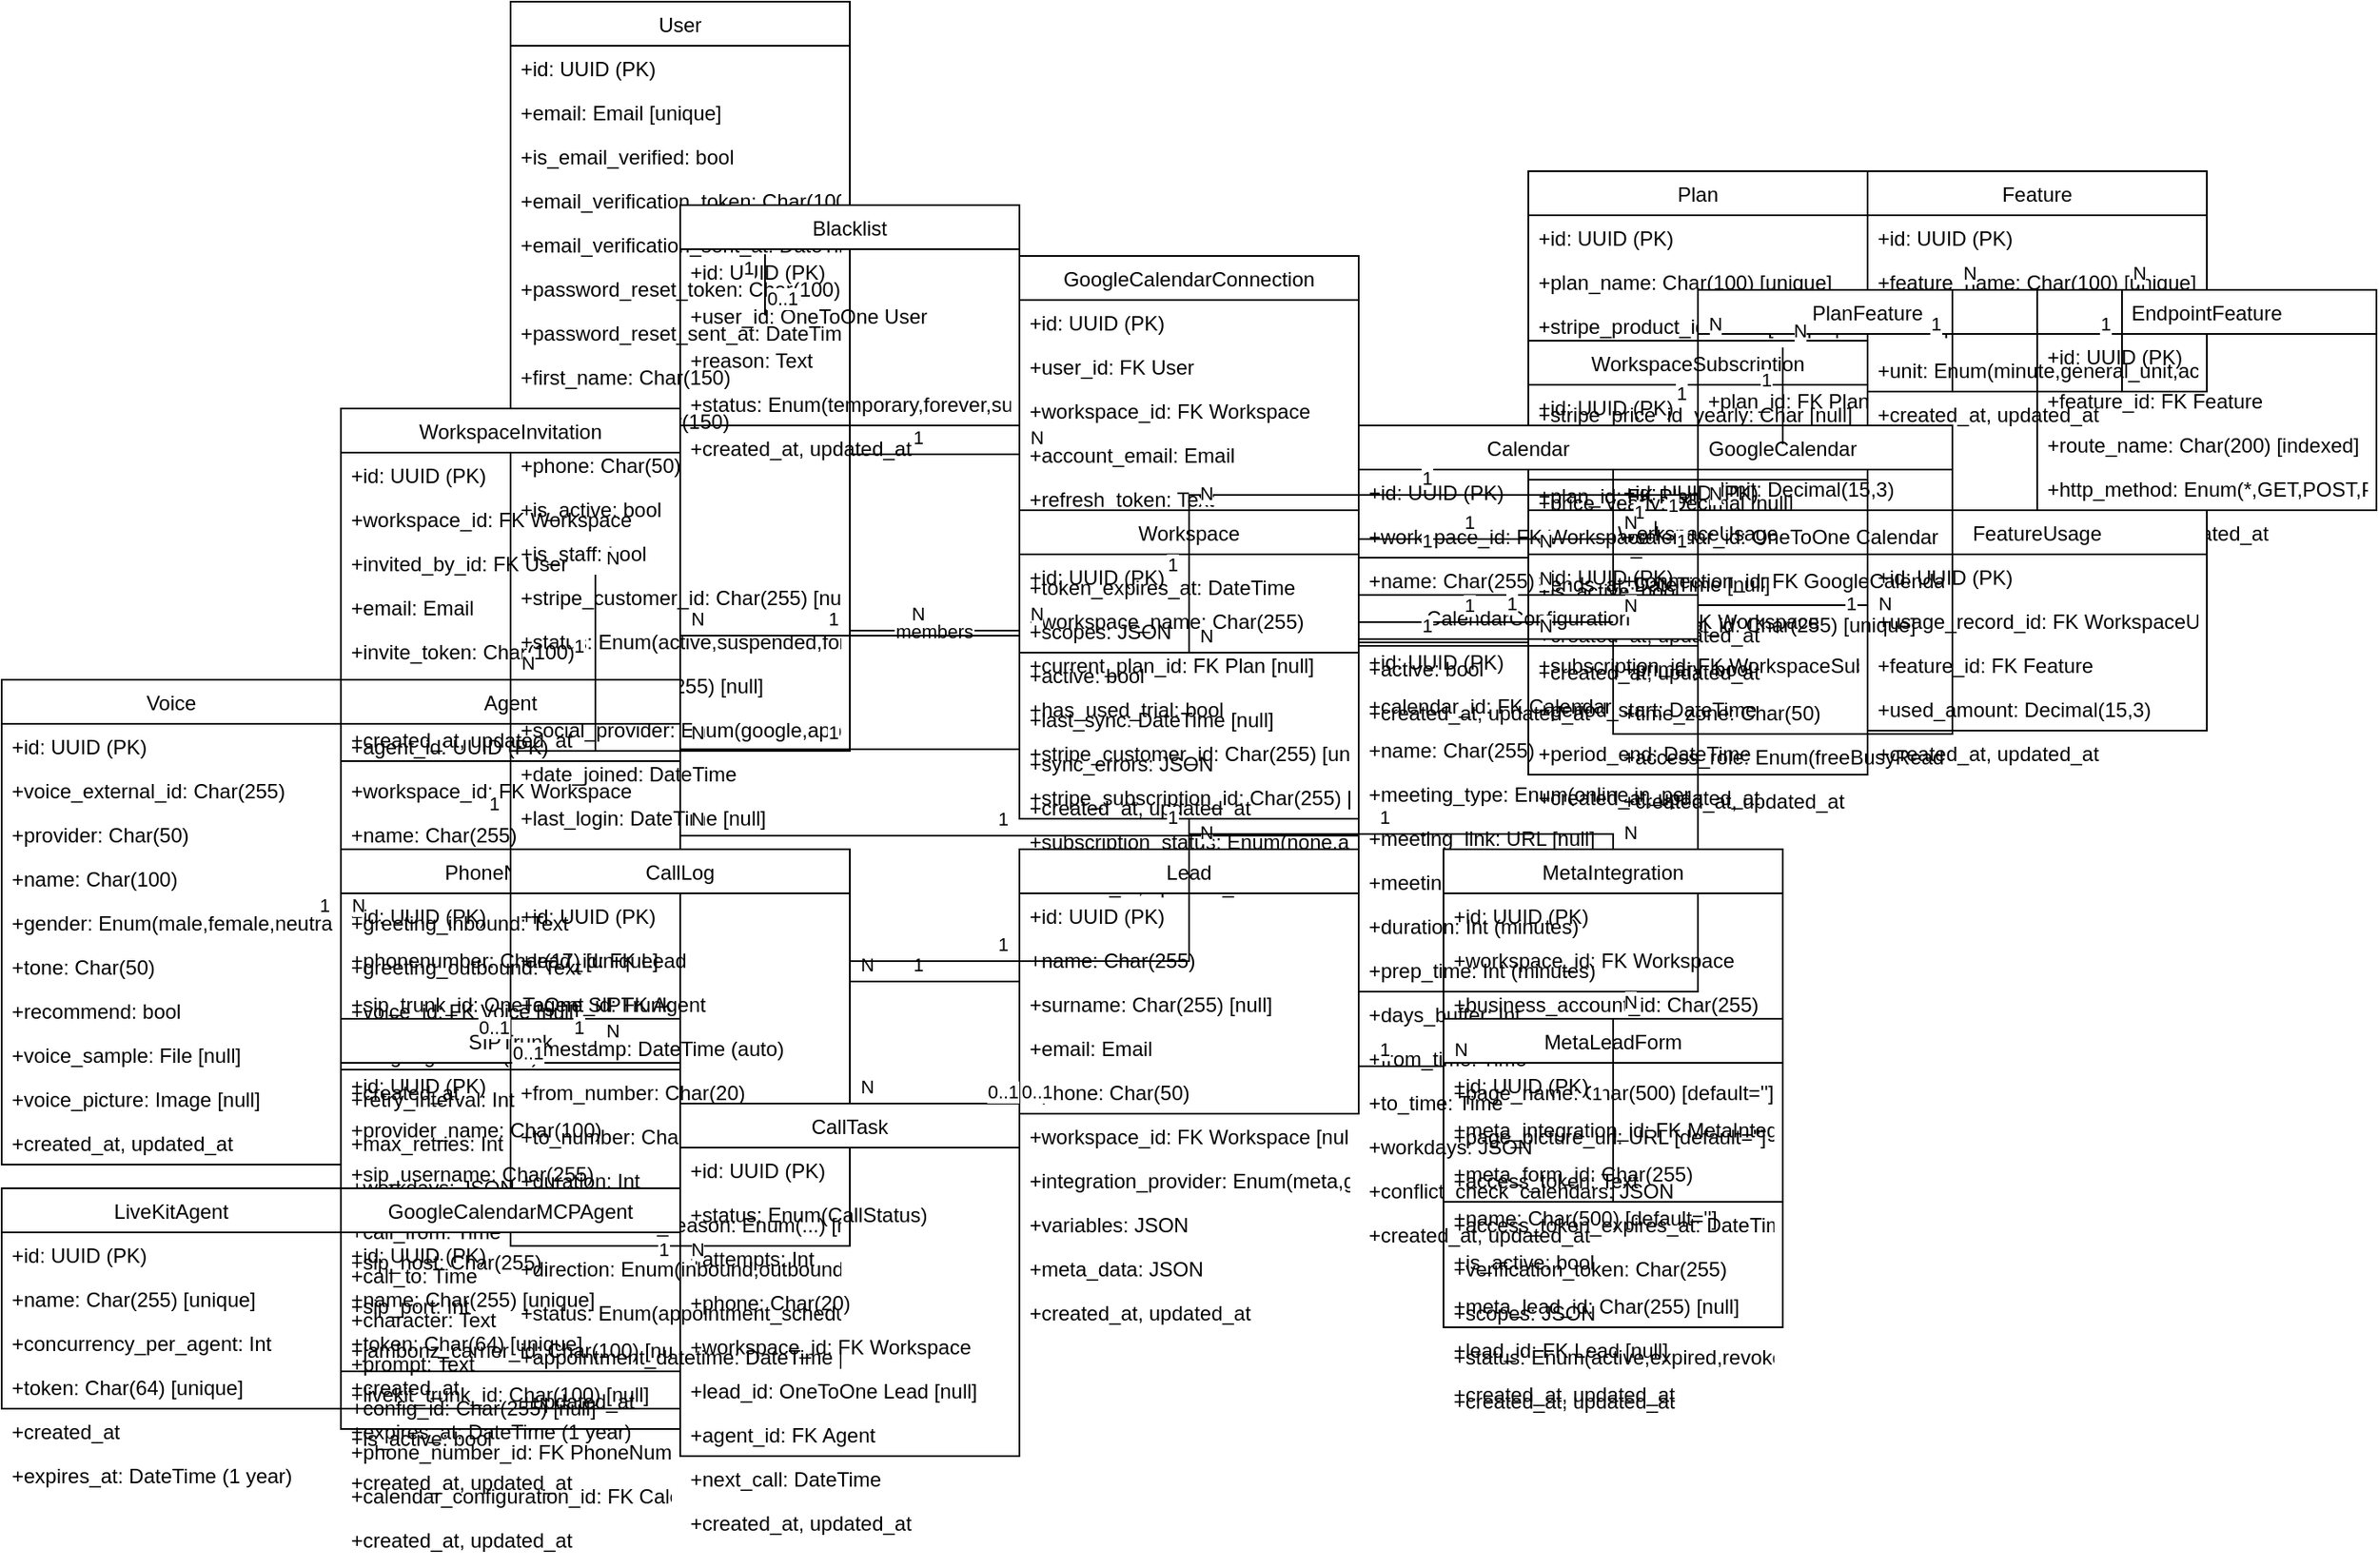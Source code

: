 <mxfile version="20.3.0" type="device">
  <diagram id="Q6u4VQ6wScfwL8bz" name="Page-1">
    <mxGraphModel dx="1600" dy="800" grid="1" gridSize="10" guides="1" tooltips="1" connect="1" arrows="1" fold="1" page="1" pageScale="1" pageWidth="1600" pageHeight="900" math="0" shadow="0">
      <root>
        <mxCell id="0"/>
        <mxCell id="1" parent="0"/>
        <mxCell id="2" value="User" style="swimlane;fontStyle=0;align=center;verticalAlign=top;childLayout=stackLayout;horizontal=1;startSize=26;horizontalStack=0;resizeParent=1;resizeLast=0;collapsible=1;marginBottom=0;rounded=0;shadow=0;strokeWidth=1;fillColor=#FFFFFF;strokeColor=#000000;" parent="1" vertex="1">
          <mxGeometry x="400" y="0" width="200" height="442" as="geometry"/>
        </mxCell>
        <mxCell id="2-1" value="+id: UUID (PK)" style="text;align=left;verticalAlign=top;spacingLeft=4;spacingRight=4;overflow=hidden;rotatable=0;points=[[0,0.5],[1,0.5]];portConstraint=west,east" parent="2" vertex="1">
          <mxGeometry x="0" y="26" width="200" height="26" as="geometry"/>
        </mxCell>
        <mxCell id="2-2" value="+email: Email [unique]" style="text;align=left;verticalAlign=top;spacingLeft=4;spacingRight=4;overflow=hidden;rotatable=0;points=[[0,0.5],[1,0.5]];portConstraint=west,east" parent="2" vertex="1">
          <mxGeometry x="0" y="52" width="200" height="26" as="geometry"/>
        </mxCell>
        <mxCell id="2-3" value="+is_email_verified: bool" style="text;align=left;verticalAlign=top;spacingLeft=4;spacingRight=4;overflow=hidden;rotatable=0;points=[[0,0.5],[1,0.5]];portConstraint=west,east" parent="2" vertex="1">
          <mxGeometry x="0" y="78" width="200" height="26" as="geometry"/>
        </mxCell>
        <mxCell id="2-4" value="+email_verification_token: Char(100) [null]" style="text;align=left;verticalAlign=top;spacingLeft=4;spacingRight=4;overflow=hidden;rotatable=0;points=[[0,0.5],[1,0.5]];portConstraint=west,east" parent="2" vertex="1">
          <mxGeometry x="0" y="104" width="200" height="26" as="geometry"/>
        </mxCell>
        <mxCell id="2-5" value="+email_verification_sent_at: DateTime [null]" style="text;align=left;verticalAlign=top;spacingLeft=4;spacingRight=4;overflow=hidden;rotatable=0;points=[[0,0.5],[1,0.5]];portConstraint=west,east" parent="2" vertex="1">
          <mxGeometry x="0" y="130" width="200" height="26" as="geometry"/>
        </mxCell>
        <mxCell id="2-6" value="+password_reset_token: Char(100) [null]" style="text;align=left;verticalAlign=top;spacingLeft=4;spacingRight=4;overflow=hidden;rotatable=0;points=[[0,0.5],[1,0.5]];portConstraint=west,east" parent="2" vertex="1">
          <mxGeometry x="0" y="156" width="200" height="26" as="geometry"/>
        </mxCell>
        <mxCell id="2-7" value="+password_reset_sent_at: DateTime [null]" style="text;align=left;verticalAlign=top;spacingLeft=4;spacingRight=4;overflow=hidden;rotatable=0;points=[[0,0.5],[1,0.5]];portConstraint=west,east" parent="2" vertex="1">
          <mxGeometry x="0" y="182" width="200" height="26" as="geometry"/>
        </mxCell>
        <mxCell id="2-8" value="+first_name: Char(150)" style="text;align=left;verticalAlign=top;spacingLeft=4;spacingRight=4;overflow=hidden;rotatable=0;points=[[0,0.5],[1,0.5]];portConstraint=west,east" parent="2" vertex="1">
          <mxGeometry x="0" y="208" width="200" height="26" as="geometry"/>
        </mxCell>
        <mxCell id="2-9" value="+last_name: Char(150)" style="text;align=left;verticalAlign=top;spacingLeft=4;spacingRight=4;overflow=hidden;rotatable=0;points=[[0,0.5],[1,0.5]];portConstraint=west,east" parent="2" vertex="1">
          <mxGeometry x="0" y="234" width="200" height="26" as="geometry"/>
        </mxCell>
        <mxCell id="2-10" value="+phone: Char(50)" style="text;align=left;verticalAlign=top;spacingLeft=4;spacingRight=4;overflow=hidden;rotatable=0;points=[[0,0.5],[1,0.5]];portConstraint=west,east" parent="2" vertex="1">
          <mxGeometry x="0" y="260" width="200" height="26" as="geometry"/>
        </mxCell>
        <mxCell id="2-11" value="+is_active: bool" style="text;align=left;verticalAlign=top;spacingLeft=4;spacingRight=4;overflow=hidden;rotatable=0;points=[[0,0.5],[1,0.5]];portConstraint=west,east" parent="2" vertex="1">
          <mxGeometry x="0" y="286" width="200" height="26" as="geometry"/>
        </mxCell>
        <mxCell id="2-12" value="+is_staff: bool" style="text;align=left;verticalAlign=top;spacingLeft=4;spacingRight=4;overflow=hidden;rotatable=0;points=[[0,0.5],[1,0.5]];portConstraint=west,east" parent="2" vertex="1">
          <mxGeometry x="0" y="312" width="200" height="26" as="geometry"/>
        </mxCell>
        <mxCell id="2-13" value="+stripe_customer_id: Char(255) [null]" style="text;align=left;verticalAlign=top;spacingLeft=4;spacingRight=4;overflow=hidden;rotatable=0;points=[[0,0.5],[1,0.5]];portConstraint=west,east" parent="2" vertex="1">
          <mxGeometry x="0" y="338" width="200" height="26" as="geometry"/>
        </mxCell>
        <mxCell id="2-14" value="+status: Enum(active,suspended,forever_disabled)" style="text;align=left;verticalAlign=top;spacingLeft=4;spacingRight=4;overflow=hidden;rotatable=0;points=[[0,0.5],[1,0.5]];portConstraint=west,east" parent="2" vertex="1">
          <mxGeometry x="0" y="364" width="200" height="26" as="geometry"/>
        </mxCell>
        <mxCell id="2-15" value="+social_id: Char(255) [null]" style="text;align=left;verticalAlign=top;spacingLeft=4;spacingRight=4;overflow=hidden;rotatable=0;points=[[0,0.5],[1,0.5]];portConstraint=west,east" parent="2" vertex="1">
          <mxGeometry x="0" y="390" width="200" height="26" as="geometry"/>
        </mxCell>
        <mxCell id="2-16" value="+social_provider: Enum(google,apple,facebook) [null]" style="text;align=left;verticalAlign=top;spacingLeft=4;spacingRight=4;overflow=hidden;rotatable=0;points=[[0,0.5],[1,0.5]];portConstraint=west,east" parent="2" vertex="1">
          <mxGeometry x="0" y="416" width="200" height="26" as="geometry"/>
        </mxCell>
        <mxCell id="2-17" value="+date_joined: DateTime" style="text;align=left;verticalAlign=top;spacingLeft=4;spacingRight=4;overflow=hidden;rotatable=0;points=[[0,0.5],[1,0.5]];portConstraint=west,east" parent="2" vertex="1">
          <mxGeometry x="0" y="442" width="200" height="26" as="geometry"/>
        </mxCell>
        <mxCell id="2-18" value="+last_login: DateTime [null]" style="text;align=left;verticalAlign=top;spacingLeft=4;spacingRight=4;overflow=hidden;rotatable=0;points=[[0,0.5],[1,0.5]];portConstraint=west,east" parent="2" vertex="1">
          <mxGeometry x="0" y="468" width="200" height="26" as="geometry"/>
        </mxCell>
        <mxCell id="3" value="Blacklist" style="swimlane;fontStyle=0;align=center;verticalAlign=top;childLayout=stackLayout;horizontal=1;startSize=26;horizontalStack=0;resizeParent=1;resizeLast=0;collapsible=1;marginBottom=0;rounded=0;shadow=0;strokeWidth=1;fillColor=#FFFFFF;strokeColor=#000000;" parent="1" vertex="1">
          <mxGeometry x="500" y="120" width="200" height="130" as="geometry"/>
        </mxCell>
        <mxCell id="3-1" value="+id: UUID (PK)" style="text;align=left;verticalAlign=top;spacingLeft=4;spacingRight=4;overflow=hidden;rotatable=0;points=[[0,0.5],[1,0.5]];portConstraint=west,east" parent="3" vertex="1">
          <mxGeometry x="0" y="26" width="200" height="26" as="geometry"/>
        </mxCell>
        <mxCell id="3-2" value="+user_id: OneToOne User" style="text;align=left;verticalAlign=top;spacingLeft=4;spacingRight=4;overflow=hidden;rotatable=0;points=[[0,0.5],[1,0.5]];portConstraint=west,east" parent="3" vertex="1">
          <mxGeometry x="0" y="52" width="200" height="26" as="geometry"/>
        </mxCell>
        <mxCell id="3-3" value="+reason: Text" style="text;align=left;verticalAlign=top;spacingLeft=4;spacingRight=4;overflow=hidden;rotatable=0;points=[[0,0.5],[1,0.5]];portConstraint=west,east" parent="3" vertex="1">
          <mxGeometry x="0" y="78" width="200" height="26" as="geometry"/>
        </mxCell>
        <mxCell id="3-4" value="+status: Enum(temporary,forever,suspended)" style="text;align=left;verticalAlign=top;spacingLeft=4;spacingRight=4;overflow=hidden;rotatable=0;points=[[0,0.5],[1,0.5]];portConstraint=west,east" parent="3" vertex="1">
          <mxGeometry x="0" y="104" width="200" height="26" as="geometry"/>
        </mxCell>
        <mxCell id="3-5" value="+created_at, updated_at" style="text;align=left;verticalAlign=top;spacingLeft=4;spacingRight=4;overflow=hidden;rotatable=0;points=[[0,0.5],[1,0.5]];portConstraint=west,east" parent="3" vertex="1">
          <mxGeometry x="0" y="130" width="200" height="26" as="geometry"/>
        </mxCell>
        <mxCell id="4" value="WorkspaceInvitation" style="swimlane;fontStyle=0;align=center;verticalAlign=top;childLayout=stackLayout;horizontal=1;startSize=26;horizontalStack=0;resizeParent=1;resizeLast=0;collapsible=1;marginBottom=0;rounded=0;shadow=0;strokeWidth=1;fillColor=#FFFFFF;strokeColor=#000000;" parent="1" vertex="1">
          <mxGeometry x="300" y="240" width="200" height="208" as="geometry"/>
        </mxCell>
        <mxCell id="4-1" value="+id: UUID (PK)" style="text;align=left;verticalAlign=top;spacingLeft=4;spacingRight=4;overflow=hidden;rotatable=0;points=[[0,0.5],[1,0.5]];portConstraint=west,east" parent="4" vertex="1">
          <mxGeometry x="0" y="26" width="200" height="26" as="geometry"/>
        </mxCell>
        <mxCell id="4-2" value="+workspace_id: FK Workspace" style="text;align=left;verticalAlign=top;spacingLeft=4;spacingRight=4;overflow=hidden;rotatable=0;points=[[0,0.5],[1,0.5]];portConstraint=west,east" parent="4" vertex="1">
          <mxGeometry x="0" y="52" width="200" height="26" as="geometry"/>
        </mxCell>
        <mxCell id="4-3" value="+invited_by_id: FK User" style="text;align=left;verticalAlign=top;spacingLeft=4;spacingRight=4;overflow=hidden;rotatable=0;points=[[0,0.5],[1,0.5]];portConstraint=west,east" parent="4" vertex="1">
          <mxGeometry x="0" y="78" width="200" height="26" as="geometry"/>
        </mxCell>
        <mxCell id="4-4" value="+email: Email" style="text;align=left;verticalAlign=top;spacingLeft=4;spacingRight=4;overflow=hidden;rotatable=0;points=[[0,0.5],[1,0.5]];portConstraint=west,east" parent="4" vertex="1">
          <mxGeometry x="0" y="104" width="200" height="26" as="geometry"/>
        </mxCell>
        <mxCell id="4-5" value="+invite_token: Char(100)" style="text;align=left;verticalAlign=top;spacingLeft=4;spacingRight=4;overflow=hidden;rotatable=0;points=[[0,0.5],[1,0.5]];portConstraint=west,east" parent="4" vertex="1">
          <mxGeometry x="0" y="130" width="200" height="26" as="geometry"/>
        </mxCell>
        <mxCell id="4-6" value="+accepted_at: DateTime [null]" style="text;align=left;verticalAlign=top;spacingLeft=4;spacingRight=4;overflow=hidden;rotatable=0;points=[[0,0.5],[1,0.5]];portConstraint=west,east" parent="4" vertex="1">
          <mxGeometry x="0" y="156" width="200" height="26" as="geometry"/>
        </mxCell>
        <mxCell id="4-7" value="+created_at, updated_at" style="text;align=left;verticalAlign=top;spacingLeft=4;spacingRight=4;overflow=hidden;rotatable=0;points=[[0,0.5],[1,0.5]];portConstraint=west,east" parent="4" vertex="1">
          <mxGeometry x="0" y="182" width="200" height="26" as="geometry"/>
        </mxCell>
        <mxCell id="5" value="GoogleCalendarConnection" style="swimlane;fontStyle=0;align=center;verticalAlign=top;childLayout=stackLayout;horizontal=1;startSize=26;horizontalStack=0;resizeParent=1;resizeLast=0;collapsible=1;marginBottom=0;rounded=0;shadow=0;strokeWidth=1;fillColor=#FFFFFF;strokeColor=#000000;" parent="1" vertex="1">
          <mxGeometry x="700" y="150" width="200" height="234" as="geometry"/>
        </mxCell>
        <mxCell id="5-1" value="+id: UUID (PK)" style="text;align=left;verticalAlign=top;spacingLeft=4;spacingRight=4;overflow=hidden;rotatable=0;points=[[0,0.5],[1,0.5]];portConstraint=west,east" parent="5" vertex="1">
          <mxGeometry x="0" y="26" width="200" height="26" as="geometry"/>
        </mxCell>
        <mxCell id="5-2" value="+user_id: FK User" style="text;align=left;verticalAlign=top;spacingLeft=4;spacingRight=4;overflow=hidden;rotatable=0;points=[[0,0.5],[1,0.5]];portConstraint=west,east" parent="5" vertex="1">
          <mxGeometry x="0" y="52" width="200" height="26" as="geometry"/>
        </mxCell>
        <mxCell id="5-3" value="+workspace_id: FK Workspace" style="text;align=left;verticalAlign=top;spacingLeft=4;spacingRight=4;overflow=hidden;rotatable=0;points=[[0,0.5],[1,0.5]];portConstraint=west,east" parent="5" vertex="1">
          <mxGeometry x="0" y="78" width="200" height="26" as="geometry"/>
        </mxCell>
        <mxCell id="5-4" value="+account_email: Email" style="text;align=left;verticalAlign=top;spacingLeft=4;spacingRight=4;overflow=hidden;rotatable=0;points=[[0,0.5],[1,0.5]];portConstraint=west,east" parent="5" vertex="1">
          <mxGeometry x="0" y="104" width="200" height="26" as="geometry"/>
        </mxCell>
        <mxCell id="5-5" value="+refresh_token: Text" style="text;align=left;verticalAlign=top;spacingLeft=4;spacingRight=4;overflow=hidden;rotatable=0;points=[[0,0.5],[1,0.5]];portConstraint=west,east" parent="5" vertex="1">
          <mxGeometry x="0" y="130" width="200" height="26" as="geometry"/>
        </mxCell>
        <mxCell id="5-6" value="+access_token: Text" style="text;align=left;verticalAlign=top;spacingLeft=4;spacingRight=4;overflow=hidden;rotatable=0;points=[[0,0.5],[1,0.5]];portConstraint=west,east" parent="5" vertex="1">
          <mxGeometry x="0" y="156" width="200" height="26" as="geometry"/>
        </mxCell>
        <mxCell id="5-7" value="+token_expires_at: DateTime" style="text;align=left;verticalAlign=top;spacingLeft=4;spacingRight=4;overflow=hidden;rotatable=0;points=[[0,0.5],[1,0.5]];portConstraint=west,east" parent="5" vertex="1">
          <mxGeometry x="0" y="182" width="200" height="26" as="geometry"/>
        </mxCell>
        <mxCell id="5-8" value="+scopes: JSON" style="text;align=left;verticalAlign=top;spacingLeft=4;spacingRight=4;overflow=hidden;rotatable=0;points=[[0,0.5],[1,0.5]];portConstraint=west,east" parent="5" vertex="1">
          <mxGeometry x="0" y="208" width="200" height="26" as="geometry"/>
        </mxCell>
        <mxCell id="5-9" value="+active: bool" style="text;align=left;verticalAlign=top;spacingLeft=4;spacingRight=4;overflow=hidden;rotatable=0;points=[[0,0.5],[1,0.5]];portConstraint=west,east" parent="5" vertex="1">
          <mxGeometry x="0" y="234" width="200" height="26" as="geometry"/>
        </mxCell>
        <mxCell id="5-10" value="+last_sync: DateTime [null]" style="text;align=left;verticalAlign=top;spacingLeft=4;spacingRight=4;overflow=hidden;rotatable=0;points=[[0,0.5],[1,0.5]];portConstraint=west,east" parent="5" vertex="1">
          <mxGeometry x="0" y="260" width="200" height="26" as="geometry"/>
        </mxCell>
        <mxCell id="5-11" value="+sync_errors: JSON" style="text;align=left;verticalAlign=top;spacingLeft=4;spacingRight=4;overflow=hidden;rotatable=0;points=[[0,0.5],[1,0.5]];portConstraint=west,east" parent="5" vertex="1">
          <mxGeometry x="0" y="286" width="200" height="26" as="geometry"/>
        </mxCell>
        <mxCell id="5-12" value="+created_at, updated_at" style="text;align=left;verticalAlign=top;spacingLeft=4;spacingRight=4;overflow=hidden;rotatable=0;points=[[0,0.5],[1,0.5]];portConstraint=west,east" parent="5" vertex="1">
          <mxGeometry x="0" y="312" width="200" height="26" as="geometry"/>
        </mxCell>
        <mxCell id="6" value="Workspace" style="swimlane;fontStyle=0;align=center;verticalAlign=top;childLayout=stackLayout;horizontal=1;startSize=26;horizontalStack=0;resizeParent=1;resizeLast=0;collapsible=1;marginBottom=0;rounded=0;shadow=0;strokeWidth=1;fillColor=#FFFFFF;strokeColor=#000000;" parent="1" vertex="1">
          <mxGeometry x="700" y="300" width="200" height="182" as="geometry"/>
        </mxCell>
        <mxCell id="6-1" value="+id: UUID (PK)" style="text;align=left;verticalAlign=top;spacingLeft=4;spacingRight=4;overflow=hidden;rotatable=0;points=[[0,0.5],[1,0.5]];portConstraint=west,east" parent="6" vertex="1">
          <mxGeometry x="0" y="26" width="200" height="26" as="geometry"/>
        </mxCell>
        <mxCell id="6-2" value="+workspace_name: Char(255)" style="text;align=left;verticalAlign=top;spacingLeft=4;spacingRight=4;overflow=hidden;rotatable=0;points=[[0,0.5],[1,0.5]];portConstraint=west,east" parent="6" vertex="1">
          <mxGeometry x="0" y="52" width="200" height="26" as="geometry"/>
        </mxCell>
        <mxCell id="6-3" value="+current_plan_id: FK Plan [null]" style="text;align=left;verticalAlign=top;spacingLeft=4;spacingRight=4;overflow=hidden;rotatable=0;points=[[0,0.5],[1,0.5]];portConstraint=west,east" parent="6" vertex="1">
          <mxGeometry x="0" y="78" width="200" height="26" as="geometry"/>
        </mxCell>
        <mxCell id="6-4" value="+has_used_trial: bool" style="text;align=left;verticalAlign=top;spacingLeft=4;spacingRight=4;overflow=hidden;rotatable=0;points=[[0,0.5],[1,0.5]];portConstraint=west,east" parent="6" vertex="1">
          <mxGeometry x="0" y="104" width="200" height="26" as="geometry"/>
        </mxCell>
        <mxCell id="6-5" value="+stripe_customer_id: Char(255) [unique when set]" style="text;align=left;verticalAlign=top;spacingLeft=4;spacingRight=4;overflow=hidden;rotatable=0;points=[[0,0.5],[1,0.5]];portConstraint=west,east" parent="6" vertex="1">
          <mxGeometry x="0" y="130" width="200" height="26" as="geometry"/>
        </mxCell>
        <mxCell id="6-6" value="+stripe_subscription_id: Char(255) [unique when set]" style="text;align=left;verticalAlign=top;spacingLeft=4;spacingRight=4;overflow=hidden;rotatable=0;points=[[0,0.5],[1,0.5]];portConstraint=west,east" parent="6" vertex="1">
          <mxGeometry x="0" y="156" width="200" height="26" as="geometry"/>
        </mxCell>
        <mxCell id="6-7" value="+subscription_status: Enum(none,active,past_due,unpaid,cancelled)" style="text;align=left;verticalAlign=top;spacingLeft=4;spacingRight=4;overflow=hidden;rotatable=0;points=[[0,0.5],[1,0.5]];portConstraint=west,east" parent="6" vertex="1">
          <mxGeometry x="0" y="182" width="200" height="26" as="geometry"/>
        </mxCell>
        <mxCell id="6-8" value="+created_at, updated_at" style="text;align=left;verticalAlign=top;spacingLeft=4;spacingRight=4;overflow=hidden;rotatable=0;points=[[0,0.5],[1,0.5]];portConstraint=west,east" parent="6" vertex="1">
          <mxGeometry x="0" y="208" width="200" height="26" as="geometry"/>
        </mxCell>
        <mxCell id="7" value="Plan" style="swimlane;fontStyle=0;align=center;verticalAlign=top;childLayout=stackLayout;horizontal=1;startSize=26;horizontalStack=0;resizeParent=1;resizeLast=0;collapsible=1;marginBottom=0;rounded=0;shadow=0;strokeWidth=1;fillColor=#FFFFFF;strokeColor=#000000;" parent="1" vertex="1">
          <mxGeometry x="1000" y="100" width="200" height="182" as="geometry"/>
        </mxCell>
        <mxCell id="7-1" value="+id: UUID (PK)" style="text;align=left;verticalAlign=top;spacingLeft=4;spacingRight=4;overflow=hidden;rotatable=0;points=[[0,0.5],[1,0.5]];portConstraint=west,east" parent="7" vertex="1">
          <mxGeometry x="0" y="26" width="200" height="26" as="geometry"/>
        </mxCell>
        <mxCell id="7-2" value="+plan_name: Char(100) [unique]" style="text;align=left;verticalAlign=top;spacingLeft=4;spacingRight=4;overflow=hidden;rotatable=0;points=[[0,0.5],[1,0.5]];portConstraint=west,east" parent="7" vertex="1">
          <mxGeometry x="0" y="52" width="200" height="26" as="geometry"/>
        </mxCell>
        <mxCell id="7-3" value="+stripe_product_id: Char [unique|null]" style="text;align=left;verticalAlign=top;spacingLeft=4;spacingRight=4;overflow=hidden;rotatable=0;points=[[0,0.5],[1,0.5]];portConstraint=west,east" parent="7" vertex="1">
          <mxGeometry x="0" y="78" width="200" height="26" as="geometry"/>
        </mxCell>
        <mxCell id="7-4" value="+stripe_price_id_monthly: Char [null]" style="text;align=left;verticalAlign=top;spacingLeft=4;spacingRight=4;overflow=hidden;rotatable=0;points=[[0,0.5],[1,0.5]];portConstraint=west,east" parent="7" vertex="1">
          <mxGeometry x="0" y="104" width="200" height="26" as="geometry"/>
        </mxCell>
        <mxCell id="7-5" value="+stripe_price_id_yearly: Char [null]" style="text;align=left;verticalAlign=top;spacingLeft=4;spacingRight=4;overflow=hidden;rotatable=0;points=[[0,0.5],[1,0.5]];portConstraint=west,east" parent="7" vertex="1">
          <mxGeometry x="0" y="130" width="200" height="26" as="geometry"/>
        </mxCell>
        <mxCell id="7-6" value="+price_monthly: Decimal [null]" style="text;align=left;verticalAlign=top;spacingLeft=4;spacingRight=4;overflow=hidden;rotatable=0;points=[[0,0.5],[1,0.5]];portConstraint=west,east" parent="7" vertex="1">
          <mxGeometry x="0" y="156" width="200" height="26" as="geometry"/>
        </mxCell>
        <mxCell id="7-7" value="+price_yearly: Decimal [null]" style="text;align=left;verticalAlign=top;spacingLeft=4;spacingRight=4;overflow=hidden;rotatable=0;points=[[0,0.5],[1,0.5]];portConstraint=west,east" parent="7" vertex="1">
          <mxGeometry x="0" y="182" width="200" height="26" as="geometry"/>
        </mxCell>
        <mxCell id="7-8" value="+cosmetic_features: JSON" style="text;align=left;verticalAlign=top;spacingLeft=4;spacingRight=4;overflow=hidden;rotatable=0;points=[[0,0.5],[1,0.5]];portConstraint=west,east" parent="7" vertex="1">
          <mxGeometry x="0" y="208" width="200" height="26" as="geometry"/>
        </mxCell>
        <mxCell id="7-9" value="+is_active: bool" style="text;align=left;verticalAlign=top;spacingLeft=4;spacingRight=4;overflow=hidden;rotatable=0;points=[[0,0.5],[1,0.5]];portConstraint=west,east" parent="7" vertex="1">
          <mxGeometry x="0" y="234" width="200" height="26" as="geometry"/>
        </mxCell>
        <mxCell id="7-10" value="+created_at, updated_at" style="text;align=left;verticalAlign=top;spacingLeft=4;spacingRight=4;overflow=hidden;rotatable=0;points=[[0,0.5],[1,0.5]];portConstraint=west,east" parent="7" vertex="1">
          <mxGeometry x="0" y="260" width="200" height="26" as="geometry"/>
        </mxCell>
        <mxCell id="8" value="Feature" style="swimlane;fontStyle=0;align=center;verticalAlign=top;childLayout=stackLayout;horizontal=1;startSize=26;horizontalStack=0;resizeParent=1;resizeLast=0;collapsible=1;marginBottom=0;rounded=0;shadow=0;strokeWidth=1;fillColor=#FFFFFF;strokeColor=#000000;" parent="1" vertex="1">
          <mxGeometry x="1200" y="100" width="200" height="130" as="geometry"/>
        </mxCell>
        <mxCell id="8-1" value="+id: UUID (PK)" style="text;align=left;verticalAlign=top;spacingLeft=4;spacingRight=4;overflow=hidden;rotatable=0;points=[[0,0.5],[1,0.5]];portConstraint=west,east" parent="8" vertex="1">
          <mxGeometry x="0" y="26" width="200" height="26" as="geometry"/>
        </mxCell>
        <mxCell id="8-2" value="+feature_name: Char(100) [unique]" style="text;align=left;verticalAlign=top;spacingLeft=4;spacingRight=4;overflow=hidden;rotatable=0;points=[[0,0.5],[1,0.5]];portConstraint=west,east" parent="8" vertex="1">
          <mxGeometry x="0" y="52" width="200" height="26" as="geometry"/>
        </mxCell>
        <mxCell id="8-3" value="+description: Text" style="text;align=left;verticalAlign=top;spacingLeft=4;spacingRight=4;overflow=hidden;rotatable=0;points=[[0,0.5],[1,0.5]];portConstraint=west,east" parent="8" vertex="1">
          <mxGeometry x="0" y="78" width="200" height="26" as="geometry"/>
        </mxCell>
        <mxCell id="8-4" value="+unit: Enum(minute,general_unit,access,request,gb) [null]" style="text;align=left;verticalAlign=top;spacingLeft=4;spacingRight=4;overflow=hidden;rotatable=0;points=[[0,0.5],[1,0.5]];portConstraint=west,east" parent="8" vertex="1">
          <mxGeometry x="0" y="104" width="200" height="26" as="geometry"/>
        </mxCell>
        <mxCell id="8-5" value="+created_at, updated_at" style="text;align=left;verticalAlign=top;spacingLeft=4;spacingRight=4;overflow=hidden;rotatable=0;points=[[0,0.5],[1,0.5]];portConstraint=west,east" parent="8" vertex="1">
          <mxGeometry x="0" y="130" width="200" height="26" as="geometry"/>
        </mxCell>
        <mxCell id="9" value="EndpointFeature" style="swimlane;fontStyle=0;align=center;verticalAlign=top;childLayout=stackLayout;horizontal=1;startSize=26;horizontalStack=0;resizeParent=1;resizeLast=0;collapsible=1;marginBottom=0;rounded=0;shadow=0;strokeWidth=1;fillColor=#FFFFFF;strokeColor=#000000;" parent="1" vertex="1">
          <mxGeometry x="1300" y="170" width="200" height="130" as="geometry"/>
        </mxCell>
        <mxCell id="9-1" value="+id: UUID (PK)" style="text;align=left;verticalAlign=top;spacingLeft=4;spacingRight=4;overflow=hidden;rotatable=0;points=[[0,0.5],[1,0.5]];portConstraint=west,east" parent="9" vertex="1">
          <mxGeometry x="0" y="26" width="200" height="26" as="geometry"/>
        </mxCell>
        <mxCell id="9-2" value="+feature_id: FK Feature" style="text;align=left;verticalAlign=top;spacingLeft=4;spacingRight=4;overflow=hidden;rotatable=0;points=[[0,0.5],[1,0.5]];portConstraint=west,east" parent="9" vertex="1">
          <mxGeometry x="0" y="52" width="200" height="26" as="geometry"/>
        </mxCell>
        <mxCell id="9-3" value="+route_name: Char(200) [indexed]" style="text;align=left;verticalAlign=top;spacingLeft=4;spacingRight=4;overflow=hidden;rotatable=0;points=[[0,0.5],[1,0.5]];portConstraint=west,east" parent="9" vertex="1">
          <mxGeometry x="0" y="78" width="200" height="26" as="geometry"/>
        </mxCell>
        <mxCell id="9-4" value="+http_method: Enum(*,GET,POST,PUT,PATCH,DELETE,HEAD,OPTIONS)" style="text;align=left;verticalAlign=top;spacingLeft=4;spacingRight=4;overflow=hidden;rotatable=0;points=[[0,0.5],[1,0.5]];portConstraint=west,east" parent="9" vertex="1">
          <mxGeometry x="0" y="104" width="200" height="26" as="geometry"/>
        </mxCell>
        <mxCell id="9-5" value="+created_at, updated_at" style="text;align=left;verticalAlign=top;spacingLeft=4;spacingRight=4;overflow=hidden;rotatable=0;points=[[0,0.5],[1,0.5]];portConstraint=west,east" parent="9" vertex="1">
          <mxGeometry x="0" y="130" width="200" height="26" as="geometry"/>
        </mxCell>
        <mxCell id="10" value="PlanFeature" style="swimlane;fontStyle=0;align=center;verticalAlign=top;childLayout=stackLayout;horizontal=1;startSize=26;horizontalStack=0;resizeParent=1;resizeLast=0;collapsible=1;marginBottom=0;rounded=0;shadow=0;strokeWidth=1;fillColor=#FFFFFF;strokeColor=#000000;" parent="1" vertex="1">
          <mxGeometry x="1100" y="170" width="200" height="156" as="geometry"/>
        </mxCell>
        <mxCell id="10-1" value="+id: UUID (PK)" style="text;align=left;verticalAlign=top;spacingLeft=4;spacingRight=4;overflow=hidden;rotatable=0;points=[[0,0.5],[1,0.5]];portConstraint=west,east" parent="10" vertex="1">
          <mxGeometry x="0" y="26" width="200" height="26" as="geometry"/>
        </mxCell>
        <mxCell id="10-2" value="+plan_id: FK Plan" style="text;align=left;verticalAlign=top;spacingLeft=4;spacingRight=4;overflow=hidden;rotatable=0;points=[[0,0.5],[1,0.5]];portConstraint=west,east" parent="10" vertex="1">
          <mxGeometry x="0" y="52" width="200" height="26" as="geometry"/>
        </mxCell>
        <mxCell id="10-3" value="+feature_id: FK Feature" style="text;align=left;verticalAlign=top;spacingLeft=4;spacingRight=4;overflow=hidden;rotatable=0;points=[[0,0.5],[1,0.5]];portConstraint=west,east" parent="10" vertex="1">
          <mxGeometry x="0" y="78" width="200" height="26" as="geometry"/>
        </mxCell>
        <mxCell id="10-4" value="+limit: Decimal(15,3)" style="text;align=left;verticalAlign=top;spacingLeft=4;spacingRight=4;overflow=hidden;rotatable=0;points=[[0,0.5],[1,0.5]];portConstraint=west,east" parent="10" vertex="1">
          <mxGeometry x="0" y="104" width="200" height="26" as="geometry"/>
        </mxCell>
        <mxCell id="10-5" value="+created_at, updated_at" style="text;align=left;verticalAlign=top;spacingLeft=4;spacingRight=4;overflow=hidden;rotatable=0;points=[[0,0.5],[1,0.5]];portConstraint=west,east" parent="10" vertex="1">
          <mxGeometry x="0" y="130" width="200" height="26" as="geometry"/>
        </mxCell>
        <mxCell id="11" value="WorkspaceSubscription" style="swimlane;fontStyle=0;align=center;verticalAlign=top;childLayout=stackLayout;horizontal=1;startSize=26;horizontalStack=0;resizeParent=1;resizeLast=0;collapsible=1;marginBottom=0;rounded=0;shadow=0;strokeWidth=1;fillColor=#FFFFFF;strokeColor=#000000;" parent="1" vertex="1">
          <mxGeometry x="1000" y="200" width="200" height="156" as="geometry"/>
        </mxCell>
        <mxCell id="11-1" value="+id: UUID (PK)" style="text;align=left;verticalAlign=top;spacingLeft=4;spacingRight=4;overflow=hidden;rotatable=0;points=[[0,0.5],[1,0.5]];portConstraint=west,east" parent="11" vertex="1">
          <mxGeometry x="0" y="26" width="200" height="26" as="geometry"/>
        </mxCell>
        <mxCell id="11-2" value="+workspace_id: FK Workspace" style="text;align=left;verticalAlign=top;spacingLeft=4;spacingRight=4;overflow=hidden;rotatable=0;points=[[0,0.5],[1,0.5]];portConstraint=west,east" parent="11" vertex="1">
          <mxGeometry x="0" y="52" width="200" height="26" as="geometry"/>
        </mxCell>
        <mxCell id="11-3" value="+plan_id: FK Plan" style="text;align=left;verticalAlign=top;spacingLeft=4;spacingRight=4;overflow=hidden;rotatable=0;points=[[0,0.5],[1,0.5]];portConstraint=west,east" parent="11" vertex="1">
          <mxGeometry x="0" y="78" width="200" height="26" as="geometry"/>
        </mxCell>
        <mxCell id="11-4" value="+started_at: DateTime" style="text;align=left;verticalAlign=top;spacingLeft=4;spacingRight=4;overflow=hidden;rotatable=0;points=[[0,0.5],[1,0.5]];portConstraint=west,east" parent="11" vertex="1">
          <mxGeometry x="0" y="104" width="200" height="26" as="geometry"/>
        </mxCell>
        <mxCell id="11-5" value="+ends_at: DateTime [null]" style="text;align=left;verticalAlign=top;spacingLeft=4;spacingRight=4;overflow=hidden;rotatable=0;points=[[0,0.5],[1,0.5]];portConstraint=west,east" parent="11" vertex="1">
          <mxGeometry x="0" y="130" width="200" height="26" as="geometry"/>
        </mxCell>
        <mxCell id="11-6" value="+is_active: bool" style="text;align=left;verticalAlign=top;spacingLeft=4;spacingRight=4;overflow=hidden;rotatable=0;points=[[0,0.5],[1,0.5]];portConstraint=west,east" parent="11" vertex="1">
          <mxGeometry x="0" y="156" width="200" height="26" as="geometry"/>
        </mxCell>
        <mxCell id="11-7" value="+created_at, updated_at" style="text;align=left;verticalAlign=top;spacingLeft=4;spacingRight=4;overflow=hidden;rotatable=0;points=[[0,0.5],[1,0.5]];portConstraint=west,east" parent="11" vertex="1">
          <mxGeometry x="0" y="182" width="200" height="26" as="geometry"/>
        </mxCell>
        <mxCell id="12" value="WorkspaceUsage" style="swimlane;fontStyle=0;align=center;verticalAlign=top;childLayout=stackLayout;horizontal=1;startSize=26;horizontalStack=0;resizeParent=1;resizeLast=0;collapsible=1;marginBottom=0;rounded=0;shadow=0;strokeWidth=1;fillColor=#FFFFFF;strokeColor=#000000;" parent="1" vertex="1">
          <mxGeometry x="1000" y="300" width="200" height="156" as="geometry"/>
        </mxCell>
        <mxCell id="12-1" value="+id: UUID (PK)" style="text;align=left;verticalAlign=top;spacingLeft=4;spacingRight=4;overflow=hidden;rotatable=0;points=[[0,0.5],[1,0.5]];portConstraint=west,east" parent="12" vertex="1">
          <mxGeometry x="0" y="26" width="200" height="26" as="geometry"/>
        </mxCell>
        <mxCell id="12-2" value="+workspace_id: FK Workspace" style="text;align=left;verticalAlign=top;spacingLeft=4;spacingRight=4;overflow=hidden;rotatable=0;points=[[0,0.5],[1,0.5]];portConstraint=west,east" parent="12" vertex="1">
          <mxGeometry x="0" y="52" width="200" height="26" as="geometry"/>
        </mxCell>
        <mxCell id="12-3" value="+subscription_id: FK WorkspaceSubscription" style="text;align=left;verticalAlign=top;spacingLeft=4;spacingRight=4;overflow=hidden;rotatable=0;points=[[0,0.5],[1,0.5]];portConstraint=west,east" parent="12" vertex="1">
          <mxGeometry x="0" y="78" width="200" height="26" as="geometry"/>
        </mxCell>
        <mxCell id="12-4" value="+period_start: DateTime" style="text;align=left;verticalAlign=top;spacingLeft=4;spacingRight=4;overflow=hidden;rotatable=0;points=[[0,0.5],[1,0.5]];portConstraint=west,east" parent="12" vertex="1">
          <mxGeometry x="0" y="104" width="200" height="26" as="geometry"/>
        </mxCell>
        <mxCell id="12-5" value="+period_end: DateTime" style="text;align=left;verticalAlign=top;spacingLeft=4;spacingRight=4;overflow=hidden;rotatable=0;points=[[0,0.5],[1,0.5]];portConstraint=west,east" parent="12" vertex="1">
          <mxGeometry x="0" y="130" width="200" height="26" as="geometry"/>
        </mxCell>
        <mxCell id="12-6" value="+created_at, updated_at" style="text;align=left;verticalAlign=top;spacingLeft=4;spacingRight=4;overflow=hidden;rotatable=0;points=[[0,0.5],[1,0.5]];portConstraint=west,east" parent="12" vertex="1">
          <mxGeometry x="0" y="156" width="200" height="26" as="geometry"/>
        </mxCell>
        <mxCell id="13" value="FeatureUsage" style="swimlane;fontStyle=0;align=center;verticalAlign=top;childLayout=stackLayout;horizontal=1;startSize=26;horizontalStack=0;resizeParent=1;resizeLast=0;collapsible=1;marginBottom=0;rounded=0;shadow=0;strokeWidth=1;fillColor=#FFFFFF;strokeColor=#000000;" parent="1" vertex="1">
          <mxGeometry x="1200" y="300" width="200" height="130" as="geometry"/>
        </mxCell>
        <mxCell id="13-1" value="+id: UUID (PK)" style="text;align=left;verticalAlign=top;spacingLeft=4;spacingRight=4;overflow=hidden;rotatable=0;points=[[0,0.5],[1,0.5]];portConstraint=west,east" parent="13" vertex="1">
          <mxGeometry x="0" y="26" width="200" height="26" as="geometry"/>
        </mxCell>
        <mxCell id="13-2" value="+usage_record_id: FK WorkspaceUsage" style="text;align=left;verticalAlign=top;spacingLeft=4;spacingRight=4;overflow=hidden;rotatable=0;points=[[0,0.5],[1,0.5]];portConstraint=west,east" parent="13" vertex="1">
          <mxGeometry x="0" y="52" width="200" height="26" as="geometry"/>
        </mxCell>
        <mxCell id="13-3" value="+feature_id: FK Feature" style="text;align=left;verticalAlign=top;spacingLeft=4;spacingRight=4;overflow=hidden;rotatable=0;points=[[0,0.5],[1,0.5]];portConstraint=west,east" parent="13" vertex="1">
          <mxGeometry x="0" y="78" width="200" height="26" as="geometry"/>
        </mxCell>
        <mxCell id="13-4" value="+used_amount: Decimal(15,3)" style="text;align=left;verticalAlign=top;spacingLeft=4;spacingRight=4;overflow=hidden;rotatable=0;points=[[0,0.5],[1,0.5]];portConstraint=west,east" parent="13" vertex="1">
          <mxGeometry x="0" y="104" width="200" height="26" as="geometry"/>
        </mxCell>
        <mxCell id="13-5" value="+created_at, updated_at" style="text;align=left;verticalAlign=top;spacingLeft=4;spacingRight=4;overflow=hidden;rotatable=0;points=[[0,0.5],[1,0.5]];portConstraint=west,east" parent="13" vertex="1">
          <mxGeometry x="0" y="130" width="200" height="26" as="geometry"/>
        </mxCell>
        <mxCell id="14" value="Agent" style="swimlane;fontStyle=0;align=center;verticalAlign=top;childLayout=stackLayout;horizontal=1;startSize=26;horizontalStack=0;resizeParent=1;resizeLast=0;collapsible=1;marginBottom=0;rounded=0;shadow=0;strokeWidth=1;fillColor=#FFFFFF;strokeColor=#000000;" parent="1" vertex="1">
          <mxGeometry x="300" y="400" width="200" height="442" as="geometry"/>
        </mxCell>
        <mxCell id="14-1" value="+agent_id: UUID (PK)" style="text;align=left;verticalAlign=top;spacingLeft=4;spacingRight=4;overflow=hidden;rotatable=0;points=[[0,0.5],[1,0.5]];portConstraint=west,east" parent="14" vertex="1">
          <mxGeometry x="0" y="26" width="200" height="26" as="geometry"/>
        </mxCell>
        <mxCell id="14-2" value="+workspace_id: FK Workspace" style="text;align=left;verticalAlign=top;spacingLeft=4;spacingRight=4;overflow=hidden;rotatable=0;points=[[0,0.5],[1,0.5]];portConstraint=west,east" parent="14" vertex="1">
          <mxGeometry x="0" y="52" width="200" height="26" as="geometry"/>
        </mxCell>
        <mxCell id="14-3" value="+name: Char(255)" style="text;align=left;verticalAlign=top;spacingLeft=4;spacingRight=4;overflow=hidden;rotatable=0;points=[[0,0.5],[1,0.5]];portConstraint=west,east" parent="14" vertex="1">
          <mxGeometry x="0" y="78" width="200" height="26" as="geometry"/>
        </mxCell>
        <mxCell id="14-4" value="+status: Enum(active,paused)" style="text;align=left;verticalAlign=top;spacingLeft=4;spacingRight=4;overflow=hidden;rotatable=0;points=[[0,0.5],[1,0.5]];portConstraint=west,east" parent="14" vertex="1">
          <mxGeometry x="0" y="104" width="200" height="26" as="geometry"/>
        </mxCell>
        <mxCell id="14-5" value="+greeting_inbound: Text" style="text;align=left;verticalAlign=top;spacingLeft=4;spacingRight=4;overflow=hidden;rotatable=0;points=[[0,0.5],[1,0.5]];portConstraint=west,east" parent="14" vertex="1">
          <mxGeometry x="0" y="130" width="200" height="26" as="geometry"/>
        </mxCell>
        <mxCell id="14-6" value="+greeting_outbound: Text" style="text;align=left;verticalAlign=top;spacingLeft=4;spacingRight=4;overflow=hidden;rotatable=0;points=[[0,0.5],[1,0.5]];portConstraint=west,east" parent="14" vertex="1">
          <mxGeometry x="0" y="156" width="200" height="26" as="geometry"/>
        </mxCell>
        <mxCell id="14-7" value="+voice_id: FK Voice [null]" style="text;align=left;verticalAlign=top;spacingLeft=4;spacingRight=4;overflow=hidden;rotatable=0;points=[[0,0.5],[1,0.5]];portConstraint=west,east" parent="14" vertex="1">
          <mxGeometry x="0" y="182" width="200" height="26" as="geometry"/>
        </mxCell>
        <mxCell id="14-8" value="+language: Char(50)" style="text;align=left;verticalAlign=top;spacingLeft=4;spacingRight=4;overflow=hidden;rotatable=0;points=[[0,0.5],[1,0.5]];portConstraint=west,east" parent="14" vertex="1">
          <mxGeometry x="0" y="208" width="200" height="26" as="geometry"/>
        </mxCell>
        <mxCell id="14-9" value="+retry_interval: Int" style="text;align=left;verticalAlign=top;spacingLeft=4;spacingRight=4;overflow=hidden;rotatable=0;points=[[0,0.5],[1,0.5]];portConstraint=west,east" parent="14" vertex="1">
          <mxGeometry x="0" y="234" width="200" height="26" as="geometry"/>
        </mxCell>
        <mxCell id="14-10" value="+max_retries: Int" style="text;align=left;verticalAlign=top;spacingLeft=4;spacingRight=4;overflow=hidden;rotatable=0;points=[[0,0.5],[1,0.5]];portConstraint=west,east" parent="14" vertex="1">
          <mxGeometry x="0" y="260" width="200" height="26" as="geometry"/>
        </mxCell>
        <mxCell id="14-11" value="+workdays: JSON" style="text;align=left;verticalAlign=top;spacingLeft=4;spacingRight=4;overflow=hidden;rotatable=0;points=[[0,0.5],[1,0.5]];portConstraint=west,east" parent="14" vertex="1">
          <mxGeometry x="0" y="286" width="200" height="26" as="geometry"/>
        </mxCell>
        <mxCell id="14-12" value="+call_from: Time" style="text;align=left;verticalAlign=top;spacingLeft=4;spacingRight=4;overflow=hidden;rotatable=0;points=[[0,0.5],[1,0.5]];portConstraint=west,east" parent="14" vertex="1">
          <mxGeometry x="0" y="312" width="200" height="26" as="geometry"/>
        </mxCell>
        <mxCell id="14-13" value="+call_to: Time" style="text;align=left;verticalAlign=top;spacingLeft=4;spacingRight=4;overflow=hidden;rotatable=0;points=[[0,0.5],[1,0.5]];portConstraint=west,east" parent="14" vertex="1">
          <mxGeometry x="0" y="338" width="200" height="26" as="geometry"/>
        </mxCell>
        <mxCell id="14-14" value="+character: Text" style="text;align=left;verticalAlign=top;spacingLeft=4;spacingRight=4;overflow=hidden;rotatable=0;points=[[0,0.5],[1,0.5]];portConstraint=west,east" parent="14" vertex="1">
          <mxGeometry x="0" y="364" width="200" height="26" as="geometry"/>
        </mxCell>
        <mxCell id="14-15" value="+prompt: Text" style="text;align=left;verticalAlign=top;spacingLeft=4;spacingRight=4;overflow=hidden;rotatable=0;points=[[0,0.5],[1,0.5]];portConstraint=west,east" parent="14" vertex="1">
          <mxGeometry x="0" y="390" width="200" height="26" as="geometry"/>
        </mxCell>
        <mxCell id="14-16" value="+config_id: Char(255) [null]" style="text;align=left;verticalAlign=top;spacingLeft=4;spacingRight=4;overflow=hidden;rotatable=0;points=[[0,0.5],[1,0.5]];portConstraint=west,east" parent="14" vertex="1">
          <mxGeometry x="0" y="416" width="200" height="26" as="geometry"/>
        </mxCell>
        <mxCell id="14-17" value="+phone_number_id: FK PhoneNumber [null]" style="text;align=left;verticalAlign=top;spacingLeft=4;spacingRight=4;overflow=hidden;rotatable=0;points=[[0,0.5],[1,0.5]];portConstraint=west,east" parent="14" vertex="1">
          <mxGeometry x="0" y="442" width="200" height="26" as="geometry"/>
        </mxCell>
        <mxCell id="14-18" value="+calendar_configuration_id: FK CalendarConfiguration [null]" style="text;align=left;verticalAlign=top;spacingLeft=4;spacingRight=4;overflow=hidden;rotatable=0;points=[[0,0.5],[1,0.5]];portConstraint=west,east" parent="14" vertex="1">
          <mxGeometry x="0" y="468" width="200" height="26" as="geometry"/>
        </mxCell>
        <mxCell id="14-19" value="+created_at, updated_at" style="text;align=left;verticalAlign=top;spacingLeft=4;spacingRight=4;overflow=hidden;rotatable=0;points=[[0,0.5],[1,0.5]];portConstraint=west,east" parent="14" vertex="1">
          <mxGeometry x="0" y="494" width="200" height="26" as="geometry"/>
        </mxCell>
        <mxCell id="15" value="Voice" style="swimlane;fontStyle=0;align=center;verticalAlign=top;childLayout=stackLayout;horizontal=1;startSize=26;horizontalStack=0;resizeParent=1;resizeLast=0;collapsible=1;marginBottom=0;rounded=0;shadow=0;strokeWidth=1;fillColor=#FFFFFF;strokeColor=#000000;" parent="1" vertex="1">
          <mxGeometry x="100" y="400" width="200" height="286" as="geometry"/>
        </mxCell>
        <mxCell id="15-1" value="+id: UUID (PK)" style="text;align=left;verticalAlign=top;spacingLeft=4;spacingRight=4;overflow=hidden;rotatable=0;points=[[0,0.5],[1,0.5]];portConstraint=west,east" parent="15" vertex="1">
          <mxGeometry x="0" y="26" width="200" height="26" as="geometry"/>
        </mxCell>
        <mxCell id="15-2" value="+voice_external_id: Char(255)" style="text;align=left;verticalAlign=top;spacingLeft=4;spacingRight=4;overflow=hidden;rotatable=0;points=[[0,0.5],[1,0.5]];portConstraint=west,east" parent="15" vertex="1">
          <mxGeometry x="0" y="52" width="200" height="26" as="geometry"/>
        </mxCell>
        <mxCell id="15-3" value="+provider: Char(50)" style="text;align=left;verticalAlign=top;spacingLeft=4;spacingRight=4;overflow=hidden;rotatable=0;points=[[0,0.5],[1,0.5]];portConstraint=west,east" parent="15" vertex="1">
          <mxGeometry x="0" y="78" width="200" height="26" as="geometry"/>
        </mxCell>
        <mxCell id="15-4" value="+name: Char(100)" style="text;align=left;verticalAlign=top;spacingLeft=4;spacingRight=4;overflow=hidden;rotatable=0;points=[[0,0.5],[1,0.5]];portConstraint=west,east" parent="15" vertex="1">
          <mxGeometry x="0" y="104" width="200" height="26" as="geometry"/>
        </mxCell>
        <mxCell id="15-5" value="+gender: Enum(male,female,neutral)" style="text;align=left;verticalAlign=top;spacingLeft=4;spacingRight=4;overflow=hidden;rotatable=0;points=[[0,0.5],[1,0.5]];portConstraint=west,east" parent="15" vertex="1">
          <mxGeometry x="0" y="130" width="200" height="26" as="geometry"/>
        </mxCell>
        <mxCell id="15-6" value="+tone: Char(50)" style="text;align=left;verticalAlign=top;spacingLeft=4;spacingRight=4;overflow=hidden;rotatable=0;points=[[0,0.5],[1,0.5]];portConstraint=west,east" parent="15" vertex="1">
          <mxGeometry x="0" y="156" width="200" height="26" as="geometry"/>
        </mxCell>
        <mxCell id="15-7" value="+recommend: bool" style="text;align=left;verticalAlign=top;spacingLeft=4;spacingRight=4;overflow=hidden;rotatable=0;points=[[0,0.5],[1,0.5]];portConstraint=west,east" parent="15" vertex="1">
          <mxGeometry x="0" y="182" width="200" height="26" as="geometry"/>
        </mxCell>
        <mxCell id="15-8" value="+voice_sample: File [null]" style="text;align=left;verticalAlign=top;spacingLeft=4;spacingRight=4;overflow=hidden;rotatable=0;points=[[0,0.5],[1,0.5]];portConstraint=west,east" parent="15" vertex="1">
          <mxGeometry x="0" y="208" width="200" height="26" as="geometry"/>
        </mxCell>
        <mxCell id="15-9" value="+voice_picture: Image [null]" style="text;align=left;verticalAlign=top;spacingLeft=4;spacingRight=4;overflow=hidden;rotatable=0;points=[[0,0.5],[1,0.5]];portConstraint=west,east" parent="15" vertex="1">
          <mxGeometry x="0" y="234" width="200" height="26" as="geometry"/>
        </mxCell>
        <mxCell id="15-10" value="+created_at, updated_at" style="text;align=left;verticalAlign=top;spacingLeft=4;spacingRight=4;overflow=hidden;rotatable=0;points=[[0,0.5],[1,0.5]];portConstraint=west,east" parent="15" vertex="1">
          <mxGeometry x="0" y="260" width="200" height="26" as="geometry"/>
        </mxCell>
        <mxCell id="16" value="PhoneNumber" style="swimlane;fontStyle=0;align=center;verticalAlign=top;childLayout=stackLayout;horizontal=1;startSize=26;horizontalStack=0;resizeParent=1;resizeLast=0;collapsible=1;marginBottom=0;rounded=0;shadow=0;strokeWidth=1;fillColor=#FFFFFF;strokeColor=#000000;" parent="1" vertex="1">
          <mxGeometry x="300" y="500" width="200" height="130" as="geometry"/>
        </mxCell>
        <mxCell id="16-1" value="+id: UUID (PK)" style="text;align=left;verticalAlign=top;spacingLeft=4;spacingRight=4;overflow=hidden;rotatable=0;points=[[0,0.5],[1,0.5]];portConstraint=west,east" parent="16" vertex="1">
          <mxGeometry x="0" y="26" width="200" height="26" as="geometry"/>
        </mxCell>
        <mxCell id="16-2" value="+phonenumber: Char(17) [unique]" style="text;align=left;verticalAlign=top;spacingLeft=4;spacingRight=4;overflow=hidden;rotatable=0;points=[[0,0.5],[1,0.5]];portConstraint=west,east" parent="16" vertex="1">
          <mxGeometry x="0" y="52" width="200" height="26" as="geometry"/>
        </mxCell>
        <mxCell id="16-3" value="+sip_trunk_id: OneToOne SIPTrunk [null]" style="text;align=left;verticalAlign=top;spacingLeft=4;spacingRight=4;overflow=hidden;rotatable=0;points=[[0,0.5],[1,0.5]];portConstraint=west,east" parent="16" vertex="1">
          <mxGeometry x="0" y="78" width="200" height="26" as="geometry"/>
        </mxCell>
        <mxCell id="16-4" value="+is_active: bool" style="text;align=left;verticalAlign=top;spacingLeft=4;spacingRight=4;overflow=hidden;rotatable=0;points=[[0,0.5],[1,0.5]];portConstraint=west,east" parent="16" vertex="1">
          <mxGeometry x="0" y="104" width="200" height="26" as="geometry"/>
        </mxCell>
        <mxCell id="16-5" value="+created_at" style="text;align=left;verticalAlign=top;spacingLeft=4;spacingRight=4;overflow=hidden;rotatable=0;points=[[0,0.5],[1,0.5]];portConstraint=west,east" parent="16" vertex="1">
          <mxGeometry x="0" y="130" width="200" height="26" as="geometry"/>
        </mxCell>
        <mxCell id="17" value="SIPTrunk" style="swimlane;fontStyle=0;align=center;verticalAlign=top;childLayout=stackLayout;horizontal=1;startSize=26;horizontalStack=0;resizeParent=1;resizeLast=0;collapsible=1;marginBottom=0;rounded=0;shadow=0;strokeWidth=1;fillColor=#FFFFFF;strokeColor=#000000;" parent="1" vertex="1">
          <mxGeometry x="300" y="600" width="200" height="208" as="geometry"/>
        </mxCell>
        <mxCell id="17-1" value="+id: UUID (PK)" style="text;align=left;verticalAlign=top;spacingLeft=4;spacingRight=4;overflow=hidden;rotatable=0;points=[[0,0.5],[1,0.5]];portConstraint=west,east" parent="17" vertex="1">
          <mxGeometry x="0" y="26" width="200" height="26" as="geometry"/>
        </mxCell>
        <mxCell id="17-2" value="+provider_name: Char(100)" style="text;align=left;verticalAlign=top;spacingLeft=4;spacingRight=4;overflow=hidden;rotatable=0;points=[[0,0.5],[1,0.5]];portConstraint=west,east" parent="17" vertex="1">
          <mxGeometry x="0" y="52" width="200" height="26" as="geometry"/>
        </mxCell>
        <mxCell id="17-3" value="+sip_username: Char(255)" style="text;align=left;verticalAlign=top;spacingLeft=4;spacingRight=4;overflow=hidden;rotatable=0;points=[[0,0.5],[1,0.5]];portConstraint=west,east" parent="17" vertex="1">
          <mxGeometry x="0" y="78" width="200" height="26" as="geometry"/>
        </mxCell>
        <mxCell id="17-4" value="+sip_password: Char(255)" style="text;align=left;verticalAlign=top;spacingLeft=4;spacingRight=4;overflow=hidden;rotatable=0;points=[[0,0.5],[1,0.5]];portConstraint=west,east" parent="17" vertex="1">
          <mxGeometry x="0" y="104" width="200" height="26" as="geometry"/>
        </mxCell>
        <mxCell id="17-5" value="+sip_host: Char(255)" style="text;align=left;verticalAlign=top;spacingLeft=4;spacingRight=4;overflow=hidden;rotatable=0;points=[[0,0.5],[1,0.5]];portConstraint=west,east" parent="17" vertex="1">
          <mxGeometry x="0" y="130" width="200" height="26" as="geometry"/>
        </mxCell>
        <mxCell id="17-6" value="+sip_port: Int" style="text;align=left;verticalAlign=top;spacingLeft=4;spacingRight=4;overflow=hidden;rotatable=0;points=[[0,0.5],[1,0.5]];portConstraint=west,east" parent="17" vertex="1">
          <mxGeometry x="0" y="156" width="200" height="26" as="geometry"/>
        </mxCell>
        <mxCell id="17-7" value="+jambonz_carrier_id: Char(100) [null]" style="text;align=left;verticalAlign=top;spacingLeft=4;spacingRight=4;overflow=hidden;rotatable=0;points=[[0,0.5],[1,0.5]];portConstraint=west,east" parent="17" vertex="1">
          <mxGeometry x="0" y="182" width="200" height="26" as="geometry"/>
        </mxCell>
        <mxCell id="17-8" value="+livekit_trunk_id: Char(100) [null]" style="text;align=left;verticalAlign=top;spacingLeft=4;spacingRight=4;overflow=hidden;rotatable=0;points=[[0,0.5],[1,0.5]];portConstraint=west,east" parent="17" vertex="1">
          <mxGeometry x="0" y="208" width="200" height="26" as="geometry"/>
        </mxCell>
        <mxCell id="17-9" value="+is_active: bool" style="text;align=left;verticalAlign=top;spacingLeft=4;spacingRight=4;overflow=hidden;rotatable=0;points=[[0,0.5],[1,0.5]];portConstraint=west,east" parent="17" vertex="1">
          <mxGeometry x="0" y="234" width="200" height="26" as="geometry"/>
        </mxCell>
        <mxCell id="17-10" value="+created_at, updated_at" style="text;align=left;verticalAlign=top;spacingLeft=4;spacingRight=4;overflow=hidden;rotatable=0;points=[[0,0.5],[1,0.5]];portConstraint=west,east" parent="17" vertex="1">
          <mxGeometry x="0" y="260" width="200" height="26" as="geometry"/>
        </mxCell>
        <mxCell id="18" value="Lead" style="swimlane;fontStyle=0;align=center;verticalAlign=top;childLayout=stackLayout;horizontal=1;startSize=26;horizontalStack=0;resizeParent=1;resizeLast=0;collapsible=1;marginBottom=0;rounded=0;shadow=0;strokeWidth=1;fillColor=#FFFFFF;strokeColor=#000000;" parent="1" vertex="1">
          <mxGeometry x="700" y="500" width="200" height="156" as="geometry"/>
        </mxCell>
        <mxCell id="18-1" value="+id: UUID (PK)" style="text;align=left;verticalAlign=top;spacingLeft=4;spacingRight=4;overflow=hidden;rotatable=0;points=[[0,0.5],[1,0.5]];portConstraint=west,east" parent="18" vertex="1">
          <mxGeometry x="0" y="26" width="200" height="26" as="geometry"/>
        </mxCell>
        <mxCell id="18-2" value="+name: Char(255)" style="text;align=left;verticalAlign=top;spacingLeft=4;spacingRight=4;overflow=hidden;rotatable=0;points=[[0,0.5],[1,0.5]];portConstraint=west,east" parent="18" vertex="1">
          <mxGeometry x="0" y="52" width="200" height="26" as="geometry"/>
        </mxCell>
        <mxCell id="18-3" value="+surname: Char(255) [null]" style="text;align=left;verticalAlign=top;spacingLeft=4;spacingRight=4;overflow=hidden;rotatable=0;points=[[0,0.5],[1,0.5]];portConstraint=west,east" parent="18" vertex="1">
          <mxGeometry x="0" y="78" width="200" height="26" as="geometry"/>
        </mxCell>
        <mxCell id="18-4" value="+email: Email" style="text;align=left;verticalAlign=top;spacingLeft=4;spacingRight=4;overflow=hidden;rotatable=0;points=[[0,0.5],[1,0.5]];portConstraint=west,east" parent="18" vertex="1">
          <mxGeometry x="0" y="104" width="200" height="26" as="geometry"/>
        </mxCell>
        <mxCell id="18-5" value="+phone: Char(50)" style="text;align=left;verticalAlign=top;spacingLeft=4;spacingRight=4;overflow=hidden;rotatable=0;points=[[0,0.5],[1,0.5]];portConstraint=west,east" parent="18" vertex="1">
          <mxGeometry x="0" y="130" width="200" height="26" as="geometry"/>
        </mxCell>
        <mxCell id="18-6" value="+workspace_id: FK Workspace [null]" style="text;align=left;verticalAlign=top;spacingLeft=4;spacingRight=4;overflow=hidden;rotatable=0;points=[[0,0.5],[1,0.5]];portConstraint=west,east" parent="18" vertex="1">
          <mxGeometry x="0" y="156" width="200" height="26" as="geometry"/>
        </mxCell>
        <mxCell id="18-7" value="+integration_provider: Enum(meta,google,manual) [null]" style="text;align=left;verticalAlign=top;spacingLeft=4;spacingRight=4;overflow=hidden;rotatable=0;points=[[0,0.5],[1,0.5]];portConstraint=west,east" parent="18" vertex="1">
          <mxGeometry x="0" y="182" width="200" height="26" as="geometry"/>
        </mxCell>
        <mxCell id="18-8" value="+variables: JSON" style="text;align=left;verticalAlign=top;spacingLeft=4;spacingRight=4;overflow=hidden;rotatable=0;points=[[0,0.5],[1,0.5]];portConstraint=west,east" parent="18" vertex="1">
          <mxGeometry x="0" y="208" width="200" height="26" as="geometry"/>
        </mxCell>
        <mxCell id="18-9" value="+meta_data: JSON" style="text;align=left;verticalAlign=top;spacingLeft=4;spacingRight=4;overflow=hidden;rotatable=0;points=[[0,0.5],[1,0.5]];portConstraint=west,east" parent="18" vertex="1">
          <mxGeometry x="0" y="234" width="200" height="26" as="geometry"/>
        </mxCell>
        <mxCell id="18-10" value="+created_at, updated_at" style="text;align=left;verticalAlign=top;spacingLeft=4;spacingRight=4;overflow=hidden;rotatable=0;points=[[0,0.5],[1,0.5]];portConstraint=west,east" parent="18" vertex="1">
          <mxGeometry x="0" y="260" width="200" height="26" as="geometry"/>
        </mxCell>
        <mxCell id="19" value="CallLog" style="swimlane;fontStyle=0;align=center;verticalAlign=top;childLayout=stackLayout;horizontal=1;startSize=26;horizontalStack=0;resizeParent=1;resizeLast=0;collapsible=1;marginBottom=0;rounded=0;shadow=0;strokeWidth=1;fillColor=#FFFFFF;strokeColor=#000000;" parent="1" vertex="1">
          <mxGeometry x="400" y="500" width="200" height="234" as="geometry"/>
        </mxCell>
        <mxCell id="19-1" value="+id: UUID (PK)" style="text;align=left;verticalAlign=top;spacingLeft=4;spacingRight=4;overflow=hidden;rotatable=0;points=[[0,0.5],[1,0.5]];portConstraint=west,east" parent="19" vertex="1">
          <mxGeometry x="0" y="26" width="200" height="26" as="geometry"/>
        </mxCell>
        <mxCell id="19-2" value="+lead_id: FK Lead" style="text;align=left;verticalAlign=top;spacingLeft=4;spacingRight=4;overflow=hidden;rotatable=0;points=[[0,0.5],[1,0.5]];portConstraint=west,east" parent="19" vertex="1">
          <mxGeometry x="0" y="52" width="200" height="26" as="geometry"/>
        </mxCell>
        <mxCell id="19-3" value="+agent_id: FK Agent" style="text;align=left;verticalAlign=top;spacingLeft=4;spacingRight=4;overflow=hidden;rotatable=0;points=[[0,0.5],[1,0.5]];portConstraint=west,east" parent="19" vertex="1">
          <mxGeometry x="0" y="78" width="200" height="26" as="geometry"/>
        </mxCell>
        <mxCell id="19-4" value="+timestamp: DateTime (auto)" style="text;align=left;verticalAlign=top;spacingLeft=4;spacingRight=4;overflow=hidden;rotatable=0;points=[[0,0.5],[1,0.5]];portConstraint=west,east" parent="19" vertex="1">
          <mxGeometry x="0" y="104" width="200" height="26" as="geometry"/>
        </mxCell>
        <mxCell id="19-5" value="+from_number: Char(20)" style="text;align=left;verticalAlign=top;spacingLeft=4;spacingRight=4;overflow=hidden;rotatable=0;points=[[0,0.5],[1,0.5]];portConstraint=west,east" parent="19" vertex="1">
          <mxGeometry x="0" y="130" width="200" height="26" as="geometry"/>
        </mxCell>
        <mxCell id="19-6" value="+to_number: Char(20)" style="text;align=left;verticalAlign=top;spacingLeft=4;spacingRight=4;overflow=hidden;rotatable=0;points=[[0,0.5],[1,0.5]];portConstraint=west,east" parent="19" vertex="1">
          <mxGeometry x="0" y="156" width="200" height="26" as="geometry"/>
        </mxCell>
        <mxCell id="19-7" value="+duration: Int" style="text;align=left;verticalAlign=top;spacingLeft=4;spacingRight=4;overflow=hidden;rotatable=0;points=[[0,0.5],[1,0.5]];portConstraint=west,east" parent="19" vertex="1">
          <mxGeometry x="0" y="182" width="200" height="26" as="geometry"/>
        </mxCell>
        <mxCell id="19-8" value="+disconnection_reason: Enum(...) [null]" style="text;align=left;verticalAlign=top;spacingLeft=4;spacingRight=4;overflow=hidden;rotatable=0;points=[[0,0.5],[1,0.5]];portConstraint=west,east" parent="19" vertex="1">
          <mxGeometry x="0" y="208" width="200" height="26" as="geometry"/>
        </mxCell>
        <mxCell id="19-9" value="+direction: Enum(inbound,outbound)" style="text;align=left;verticalAlign=top;spacingLeft=4;spacingRight=4;overflow=hidden;rotatable=0;points=[[0,0.5],[1,0.5]];portConstraint=west,east" parent="19" vertex="1">
          <mxGeometry x="0" y="234" width="200" height="26" as="geometry"/>
        </mxCell>
        <mxCell id="19-10" value="+status: Enum(appointment_scheduled,not_reached,no_interest,reached) [null]" style="text;align=left;verticalAlign=top;spacingLeft=4;spacingRight=4;overflow=hidden;rotatable=0;points=[[0,0.5],[1,0.5]];portConstraint=west,east" parent="19" vertex="1">
          <mxGeometry x="0" y="260" width="200" height="26" as="geometry"/>
        </mxCell>
        <mxCell id="19-11" value="+appointment_datetime: DateTime [null]" style="text;align=left;verticalAlign=top;spacingLeft=4;spacingRight=4;overflow=hidden;rotatable=0;points=[[0,0.5],[1,0.5]];portConstraint=west,east" parent="19" vertex="1">
          <mxGeometry x="0" y="286" width="200" height="26" as="geometry"/>
        </mxCell>
        <mxCell id="19-12" value="+updated_at" style="text;align=left;verticalAlign=top;spacingLeft=4;spacingRight=4;overflow=hidden;rotatable=0;points=[[0,0.5],[1,0.5]];portConstraint=west,east" parent="19" vertex="1">
          <mxGeometry x="0" y="312" width="200" height="26" as="geometry"/>
        </mxCell>
        <mxCell id="20" value="CallTask" style="swimlane;fontStyle=0;align=center;verticalAlign=top;childLayout=stackLayout;horizontal=1;startSize=26;horizontalStack=0;resizeParent=1;resizeLast=0;collapsible=1;marginBottom=0;rounded=0;shadow=0;strokeWidth=1;fillColor=#FFFFFF;strokeColor=#000000;" parent="1" vertex="1">
          <mxGeometry x="500" y="650" width="200" height="208" as="geometry"/>
        </mxCell>
        <mxCell id="20-1" value="+id: UUID (PK)" style="text;align=left;verticalAlign=top;spacingLeft=4;spacingRight=4;overflow=hidden;rotatable=0;points=[[0,0.5],[1,0.5]];portConstraint=west,east" parent="20" vertex="1">
          <mxGeometry x="0" y="26" width="200" height="26" as="geometry"/>
        </mxCell>
        <mxCell id="20-2" value="+status: Enum(CallStatus)" style="text;align=left;verticalAlign=top;spacingLeft=4;spacingRight=4;overflow=hidden;rotatable=0;points=[[0,0.5],[1,0.5]];portConstraint=west,east" parent="20" vertex="1">
          <mxGeometry x="0" y="52" width="200" height="26" as="geometry"/>
        </mxCell>
        <mxCell id="20-3" value="+attempts: Int" style="text;align=left;verticalAlign=top;spacingLeft=4;spacingRight=4;overflow=hidden;rotatable=0;points=[[0,0.5],[1,0.5]];portConstraint=west,east" parent="20" vertex="1">
          <mxGeometry x="0" y="78" width="200" height="26" as="geometry"/>
        </mxCell>
        <mxCell id="20-4" value="+phone: Char(20)" style="text;align=left;verticalAlign=top;spacingLeft=4;spacingRight=4;overflow=hidden;rotatable=0;points=[[0,0.5],[1,0.5]];portConstraint=west,east" parent="20" vertex="1">
          <mxGeometry x="0" y="104" width="200" height="26" as="geometry"/>
        </mxCell>
        <mxCell id="20-5" value="+workspace_id: FK Workspace" style="text;align=left;verticalAlign=top;spacingLeft=4;spacingRight=4;overflow=hidden;rotatable=0;points=[[0,0.5],[1,0.5]];portConstraint=west,east" parent="20" vertex="1">
          <mxGeometry x="0" y="130" width="200" height="26" as="geometry"/>
        </mxCell>
        <mxCell id="20-6" value="+lead_id: OneToOne Lead [null]" style="text;align=left;verticalAlign=top;spacingLeft=4;spacingRight=4;overflow=hidden;rotatable=0;points=[[0,0.5],[1,0.5]];portConstraint=west,east" parent="20" vertex="1">
          <mxGeometry x="0" y="156" width="200" height="26" as="geometry"/>
        </mxCell>
        <mxCell id="20-7" value="+agent_id: FK Agent" style="text;align=left;verticalAlign=top;spacingLeft=4;spacingRight=4;overflow=hidden;rotatable=0;points=[[0,0.5],[1,0.5]];portConstraint=west,east" parent="20" vertex="1">
          <mxGeometry x="0" y="182" width="200" height="26" as="geometry"/>
        </mxCell>
        <mxCell id="20-8" value="+next_call: DateTime" style="text;align=left;verticalAlign=top;spacingLeft=4;spacingRight=4;overflow=hidden;rotatable=0;points=[[0,0.5],[1,0.5]];portConstraint=west,east" parent="20" vertex="1">
          <mxGeometry x="0" y="208" width="200" height="26" as="geometry"/>
        </mxCell>
        <mxCell id="20-9" value="+created_at, updated_at" style="text;align=left;verticalAlign=top;spacingLeft=4;spacingRight=4;overflow=hidden;rotatable=0;points=[[0,0.5],[1,0.5]];portConstraint=west,east" parent="20" vertex="1">
          <mxGeometry x="0" y="234" width="200" height="26" as="geometry"/>
        </mxCell>
        <mxCell id="21" value="GoogleCalendar" style="swimlane;fontStyle=0;align=center;verticalAlign=top;childLayout=stackLayout;horizontal=1;startSize=26;horizontalStack=0;resizeParent=1;resizeLast=0;collapsible=1;marginBottom=0;rounded=0;shadow=0;strokeWidth=1;fillColor=#FFFFFF;strokeColor=#000000;" parent="1" vertex="1">
          <mxGeometry x="1050" y="250" width="200" height="182" as="geometry"/>
        </mxCell>
        <mxCell id="21-1" value="+id: UUID (PK)" style="text;align=left;verticalAlign=top;spacingLeft=4;spacingRight=4;overflow=hidden;rotatable=0;points=[[0,0.5],[1,0.5]];portConstraint=west,east" parent="21" vertex="1">
          <mxGeometry x="0" y="26" width="200" height="26" as="geometry"/>
        </mxCell>
        <mxCell id="21-2" value="+calendar_id: OneToOne Calendar" style="text;align=left;verticalAlign=top;spacingLeft=4;spacingRight=4;overflow=hidden;rotatable=0;points=[[0,0.5],[1,0.5]];portConstraint=west,east" parent="21" vertex="1">
          <mxGeometry x="0" y="52" width="200" height="26" as="geometry"/>
        </mxCell>
        <mxCell id="21-3" value="+connection_id: FK GoogleCalendarConnection [null]" style="text;align=left;verticalAlign=top;spacingLeft=4;spacingRight=4;overflow=hidden;rotatable=0;points=[[0,0.5],[1,0.5]];portConstraint=west,east" parent="21" vertex="1">
          <mxGeometry x="0" y="78" width="200" height="26" as="geometry"/>
        </mxCell>
        <mxCell id="21-4" value="+external_id: Char(255) [unique]" style="text;align=left;verticalAlign=top;spacingLeft=4;spacingRight=4;overflow=hidden;rotatable=0;points=[[0,0.5],[1,0.5]];portConstraint=west,east" parent="21" vertex="1">
          <mxGeometry x="0" y="104" width="200" height="26" as="geometry"/>
        </mxCell>
        <mxCell id="21-5" value="+primary: bool" style="text;align=left;verticalAlign=top;spacingLeft=4;spacingRight=4;overflow=hidden;rotatable=0;points=[[0,0.5],[1,0.5]];portConstraint=west,east" parent="21" vertex="1">
          <mxGeometry x="0" y="130" width="200" height="26" as="geometry"/>
        </mxCell>
        <mxCell id="21-6" value="+time_zone: Char(50)" style="text;align=left;verticalAlign=top;spacingLeft=4;spacingRight=4;overflow=hidden;rotatable=0;points=[[0,0.5],[1,0.5]];portConstraint=west,east" parent="21" vertex="1">
          <mxGeometry x="0" y="156" width="200" height="26" as="geometry"/>
        </mxCell>
        <mxCell id="21-7" value="+access_role: Enum(freeBusyReader,reader,writer,owner)" style="text;align=left;verticalAlign=top;spacingLeft=4;spacingRight=4;overflow=hidden;rotatable=0;points=[[0,0.5],[1,0.5]];portConstraint=west,east" parent="21" vertex="1">
          <mxGeometry x="0" y="182" width="200" height="26" as="geometry"/>
        </mxCell>
        <mxCell id="21-8" value="+created_at, updated_at" style="text;align=left;verticalAlign=top;spacingLeft=4;spacingRight=4;overflow=hidden;rotatable=0;points=[[0,0.5],[1,0.5]];portConstraint=west,east" parent="21" vertex="1">
          <mxGeometry x="0" y="208" width="200" height="26" as="geometry"/>
        </mxCell>
        <mxCell id="22" value="Calendar" style="swimlane;fontStyle=0;align=center;verticalAlign=top;childLayout=stackLayout;horizontal=1;startSize=26;horizontalStack=0;resizeParent=1;resizeLast=0;collapsible=1;marginBottom=0;rounded=0;shadow=0;strokeWidth=1;fillColor=#FFFFFF;strokeColor=#000000;" parent="1" vertex="1">
          <mxGeometry x="900" y="250" width="200" height="130" as="geometry"/>
        </mxCell>
        <mxCell id="22-1" value="+id: UUID (PK)" style="text;align=left;verticalAlign=top;spacingLeft=4;spacingRight=4;overflow=hidden;rotatable=0;points=[[0,0.5],[1,0.5]];portConstraint=west,east" parent="22" vertex="1">
          <mxGeometry x="0" y="26" width="200" height="26" as="geometry"/>
        </mxCell>
        <mxCell id="22-2" value="+workspace_id: FK Workspace" style="text;align=left;verticalAlign=top;spacingLeft=4;spacingRight=4;overflow=hidden;rotatable=0;points=[[0,0.5],[1,0.5]];portConstraint=west,east" parent="22" vertex="1">
          <mxGeometry x="0" y="52" width="200" height="26" as="geometry"/>
        </mxCell>
        <mxCell id="22-3" value="+name: Char(255)" style="text;align=left;verticalAlign=top;spacingLeft=4;spacingRight=4;overflow=hidden;rotatable=0;points=[[0,0.5],[1,0.5]];portConstraint=west,east" parent="22" vertex="1">
          <mxGeometry x="0" y="78" width="200" height="26" as="geometry"/>
        </mxCell>
        <mxCell id="22-4" value="+provider: Enum(google,outlook)" style="text;align=left;verticalAlign=top;spacingLeft=4;spacingRight=4;overflow=hidden;rotatable=0;points=[[0,0.5],[1,0.5]];portConstraint=west,east" parent="22" vertex="1">
          <mxGeometry x="0" y="104" width="200" height="26" as="geometry"/>
        </mxCell>
        <mxCell id="22-5" value="+active: bool" style="text;align=left;verticalAlign=top;spacingLeft=4;spacingRight=4;overflow=hidden;rotatable=0;points=[[0,0.5],[1,0.5]];portConstraint=west,east" parent="22" vertex="1">
          <mxGeometry x="0" y="130" width="200" height="26" as="geometry"/>
        </mxCell>
        <mxCell id="22-6" value="+created_at, updated_at" style="text;align=left;verticalAlign=top;spacingLeft=4;spacingRight=4;overflow=hidden;rotatable=0;points=[[0,0.5],[1,0.5]];portConstraint=west,east" parent="22" vertex="1">
          <mxGeometry x="0" y="156" width="200" height="26" as="geometry"/>
        </mxCell>
        <mxCell id="23" value="CalendarConfiguration" style="swimlane;fontStyle=0;align=center;verticalAlign=top;childLayout=stackLayout;horizontal=1;startSize=26;horizontalStack=0;resizeParent=1;resizeLast=0;collapsible=1;marginBottom=0;rounded=0;shadow=0;strokeWidth=1;fillColor=#FFFFFF;strokeColor=#000000;" parent="1" vertex="1">
          <mxGeometry x="900" y="350" width="200" height="234" as="geometry"/>
        </mxCell>
        <mxCell id="23-1" value="+id: UUID (PK)" style="text;align=left;verticalAlign=top;spacingLeft=4;spacingRight=4;overflow=hidden;rotatable=0;points=[[0,0.5],[1,0.5]];portConstraint=west,east" parent="23" vertex="1">
          <mxGeometry x="0" y="26" width="200" height="26" as="geometry"/>
        </mxCell>
        <mxCell id="23-2" value="+calendar_id: FK Calendar" style="text;align=left;verticalAlign=top;spacingLeft=4;spacingRight=4;overflow=hidden;rotatable=0;points=[[0,0.5],[1,0.5]];portConstraint=west,east" parent="23" vertex="1">
          <mxGeometry x="0" y="52" width="200" height="26" as="geometry"/>
        </mxCell>
        <mxCell id="23-3" value="+name: Char(255)" style="text;align=left;verticalAlign=top;spacingLeft=4;spacingRight=4;overflow=hidden;rotatable=0;points=[[0,0.5],[1,0.5]];portConstraint=west,east" parent="23" vertex="1">
          <mxGeometry x="0" y="78" width="200" height="26" as="geometry"/>
        </mxCell>
        <mxCell id="23-4" value="+meeting_type: Enum(online,in_person,phone)" style="text;align=left;verticalAlign=top;spacingLeft=4;spacingRight=4;overflow=hidden;rotatable=0;points=[[0,0.5],[1,0.5]];portConstraint=west,east" parent="23" vertex="1">
          <mxGeometry x="0" y="104" width="200" height="26" as="geometry"/>
        </mxCell>
        <mxCell id="23-5" value="+meeting_link: URL [null]" style="text;align=left;verticalAlign=top;spacingLeft=4;spacingRight=4;overflow=hidden;rotatable=0;points=[[0,0.5],[1,0.5]];portConstraint=west,east" parent="23" vertex="1">
          <mxGeometry x="0" y="130" width="200" height="26" as="geometry"/>
        </mxCell>
        <mxCell id="23-6" value="+meeting_address: Text [null]" style="text;align=left;verticalAlign=top;spacingLeft=4;spacingRight=4;overflow=hidden;rotatable=0;points=[[0,0.5],[1,0.5]];portConstraint=west,east" parent="23" vertex="1">
          <mxGeometry x="0" y="156" width="200" height="26" as="geometry"/>
        </mxCell>
        <mxCell id="23-7" value="+duration: Int (minutes)" style="text;align=left;verticalAlign=top;spacingLeft=4;spacingRight=4;overflow=hidden;rotatable=0;points=[[0,0.5],[1,0.5]];portConstraint=west,east" parent="23" vertex="1">
          <mxGeometry x="0" y="182" width="200" height="26" as="geometry"/>
        </mxCell>
        <mxCell id="23-8" value="+prep_time: Int (minutes)" style="text;align=left;verticalAlign=top;spacingLeft=4;spacingRight=4;overflow=hidden;rotatable=0;points=[[0,0.5],[1,0.5]];portConstraint=west,east" parent="23" vertex="1">
          <mxGeometry x="0" y="208" width="200" height="26" as="geometry"/>
        </mxCell>
        <mxCell id="23-9" value="+days_buffer: Int" style="text;align=left;verticalAlign=top;spacingLeft=4;spacingRight=4;overflow=hidden;rotatable=0;points=[[0,0.5],[1,0.5]];portConstraint=west,east" parent="23" vertex="1">
          <mxGeometry x="0" y="234" width="200" height="26" as="geometry"/>
        </mxCell>
        <mxCell id="23-10" value="+from_time: Time" style="text;align=left;verticalAlign=top;spacingLeft=4;spacingRight=4;overflow=hidden;rotatable=0;points=[[0,0.5],[1,0.5]];portConstraint=west,east" parent="23" vertex="1">
          <mxGeometry x="0" y="260" width="200" height="26" as="geometry"/>
        </mxCell>
        <mxCell id="23-11" value="+to_time: Time" style="text;align=left;verticalAlign=top;spacingLeft=4;spacingRight=4;overflow=hidden;rotatable=0;points=[[0,0.5],[1,0.5]];portConstraint=west,east" parent="23" vertex="1">
          <mxGeometry x="0" y="286" width="200" height="26" as="geometry"/>
        </mxCell>
        <mxCell id="23-12" value="+workdays: JSON" style="text;align=left;verticalAlign=top;spacingLeft=4;spacingRight=4;overflow=hidden;rotatable=0;points=[[0,0.5],[1,0.5]];portConstraint=west,east" parent="23" vertex="1">
          <mxGeometry x="0" y="312" width="200" height="26" as="geometry"/>
        </mxCell>
        <mxCell id="23-13" value="+conflict_check_calendars: JSON" style="text;align=left;verticalAlign=top;spacingLeft=4;spacingRight=4;overflow=hidden;rotatable=0;points=[[0,0.5],[1,0.5]];portConstraint=west,east" parent="23" vertex="1">
          <mxGeometry x="0" y="338" width="200" height="26" as="geometry"/>
        </mxCell>
        <mxCell id="23-14" value="+created_at, updated_at" style="text;align=left;verticalAlign=top;spacingLeft=4;spacingRight=4;overflow=hidden;rotatable=0;points=[[0,0.5],[1,0.5]];portConstraint=west,east" parent="23" vertex="1">
          <mxGeometry x="0" y="364" width="200" height="26" as="geometry"/>
        </mxCell>
        <mxCell id="24" value="MetaIntegration" style="swimlane;fontStyle=0;align=center;verticalAlign=top;childLayout=stackLayout;horizontal=1;startSize=26;horizontalStack=0;resizeParent=1;resizeLast=0;collapsible=1;marginBottom=0;rounded=0;shadow=0;strokeWidth=1;fillColor=#FFFFFF;strokeColor=#000000;" parent="1" vertex="1">
          <mxGeometry x="950" y="500" width="200" height="208" as="geometry"/>
        </mxCell>
        <mxCell id="24-1" value="+id: UUID (PK)" style="text;align=left;verticalAlign=top;spacingLeft=4;spacingRight=4;overflow=hidden;rotatable=0;points=[[0,0.5],[1,0.5]];portConstraint=west,east" parent="24" vertex="1">
          <mxGeometry x="0" y="26" width="200" height="26" as="geometry"/>
        </mxCell>
        <mxCell id="24-2" value="+workspace_id: FK Workspace" style="text;align=left;verticalAlign=top;spacingLeft=4;spacingRight=4;overflow=hidden;rotatable=0;points=[[0,0.5],[1,0.5]];portConstraint=west,east" parent="24" vertex="1">
          <mxGeometry x="0" y="52" width="200" height="26" as="geometry"/>
        </mxCell>
        <mxCell id="24-3" value="+business_account_id: Char(255)" style="text;align=left;verticalAlign=top;spacingLeft=4;spacingRight=4;overflow=hidden;rotatable=0;points=[[0,0.5],[1,0.5]];portConstraint=west,east" parent="24" vertex="1">
          <mxGeometry x="0" y="78" width="200" height="26" as="geometry"/>
        </mxCell>
        <mxCell id="24-4" value="+page_id: Char(255)" style="text;align=left;verticalAlign=top;spacingLeft=4;spacingRight=4;overflow=hidden;rotatable=0;points=[[0,0.5],[1,0.5]];portConstraint=west,east" parent="24" vertex="1">
          <mxGeometry x="0" y="104" width="200" height="26" as="geometry"/>
        </mxCell>
        <mxCell id="24-5" value="+page_name: Char(500) [default='']" style="text;align=left;verticalAlign=top;spacingLeft=4;spacingRight=4;overflow=hidden;rotatable=0;points=[[0,0.5],[1,0.5]];portConstraint=west,east" parent="24" vertex="1">
          <mxGeometry x="0" y="130" width="200" height="26" as="geometry"/>
        </mxCell>
        <mxCell id="24-6" value="+page_picture_url: URL [default='']" style="text;align=left;verticalAlign=top;spacingLeft=4;spacingRight=4;overflow=hidden;rotatable=0;points=[[0,0.5],[1,0.5]];portConstraint=west,east" parent="24" vertex="1">
          <mxGeometry x="0" y="156" width="200" height="26" as="geometry"/>
        </mxCell>
        <mxCell id="24-7" value="+access_token: Text" style="text;align=left;verticalAlign=top;spacingLeft=4;spacingRight=4;overflow=hidden;rotatable=0;points=[[0,0.5],[1,0.5]];portConstraint=west,east" parent="24" vertex="1">
          <mxGeometry x="0" y="182" width="200" height="26" as="geometry"/>
        </mxCell>
        <mxCell id="24-8" value="+access_token_expires_at: DateTime" style="text;align=left;verticalAlign=top;spacingLeft=4;spacingRight=4;overflow=hidden;rotatable=0;points=[[0,0.5],[1,0.5]];portConstraint=west,east" parent="24" vertex="1">
          <mxGeometry x="0" y="208" width="200" height="26" as="geometry"/>
        </mxCell>
        <mxCell id="24-9" value="+verification_token: Char(255)" style="text;align=left;verticalAlign=top;spacingLeft=4;spacingRight=4;overflow=hidden;rotatable=0;points=[[0,0.5],[1,0.5]];portConstraint=west,east" parent="24" vertex="1">
          <mxGeometry x="0" y="234" width="200" height="26" as="geometry"/>
        </mxCell>
        <mxCell id="24-10" value="+scopes: JSON" style="text;align=left;verticalAlign=top;spacingLeft=4;spacingRight=4;overflow=hidden;rotatable=0;points=[[0,0.5],[1,0.5]];portConstraint=west,east" parent="24" vertex="1">
          <mxGeometry x="0" y="260" width="200" height="26" as="geometry"/>
        </mxCell>
        <mxCell id="24-11" value="+status: Enum(active,expired,revoked,error,disconnected)" style="text;align=left;verticalAlign=top;spacingLeft=4;spacingRight=4;overflow=hidden;rotatable=0;points=[[0,0.5],[1,0.5]];portConstraint=west,east" parent="24" vertex="1">
          <mxGeometry x="0" y="286" width="200" height="26" as="geometry"/>
        </mxCell>
        <mxCell id="24-12" value="+created_at, updated_at" style="text;align=left;verticalAlign=top;spacingLeft=4;spacingRight=4;overflow=hidden;rotatable=0;points=[[0,0.5],[1,0.5]];portConstraint=west,east" parent="24" vertex="1">
          <mxGeometry x="0" y="312" width="200" height="26" as="geometry"/>
        </mxCell>
        <mxCell id="25" value="MetaLeadForm" style="swimlane;fontStyle=0;align=center;verticalAlign=top;childLayout=stackLayout;horizontal=1;startSize=26;horizontalStack=0;resizeParent=1;resizeLast=0;collapsible=1;marginBottom=0;rounded=0;shadow=0;strokeWidth=1;fillColor=#FFFFFF;strokeColor=#000000;" parent="1" vertex="1">
          <mxGeometry x="950" y="600" width="200" height="182" as="geometry"/>
        </mxCell>
        <mxCell id="25-1" value="+id: UUID (PK)" style="text;align=left;verticalAlign=top;spacingLeft=4;spacingRight=4;overflow=hidden;rotatable=0;points=[[0,0.5],[1,0.5]];portConstraint=west,east" parent="25" vertex="1">
          <mxGeometry x="0" y="26" width="200" height="26" as="geometry"/>
        </mxCell>
        <mxCell id="25-2" value="+meta_integration_id: FK MetaIntegration" style="text;align=left;verticalAlign=top;spacingLeft=4;spacingRight=4;overflow=hidden;rotatable=0;points=[[0,0.5],[1,0.5]];portConstraint=west,east" parent="25" vertex="1">
          <mxGeometry x="0" y="52" width="200" height="26" as="geometry"/>
        </mxCell>
        <mxCell id="25-3" value="+meta_form_id: Char(255)" style="text;align=left;verticalAlign=top;spacingLeft=4;spacingRight=4;overflow=hidden;rotatable=0;points=[[0,0.5],[1,0.5]];portConstraint=west,east" parent="25" vertex="1">
          <mxGeometry x="0" y="78" width="200" height="26" as="geometry"/>
        </mxCell>
        <mxCell id="25-4" value="+name: Char(500) [default='']" style="text;align=left;verticalAlign=top;spacingLeft=4;spacingRight=4;overflow=hidden;rotatable=0;points=[[0,0.5],[1,0.5]];portConstraint=west,east" parent="25" vertex="1">
          <mxGeometry x="0" y="104" width="200" height="26" as="geometry"/>
        </mxCell>
        <mxCell id="25-5" value="+is_active: bool" style="text;align=left;verticalAlign=top;spacingLeft=4;spacingRight=4;overflow=hidden;rotatable=0;points=[[0,0.5],[1,0.5]];portConstraint=west,east" parent="25" vertex="1">
          <mxGeometry x="0" y="130" width="200" height="26" as="geometry"/>
        </mxCell>
        <mxCell id="25-6" value="+meta_lead_id: Char(255) [null]" style="text;align=left;verticalAlign=top;spacingLeft=4;spacingRight=4;overflow=hidden;rotatable=0;points=[[0,0.5],[1,0.5]];portConstraint=west,east" parent="25" vertex="1">
          <mxGeometry x="0" y="156" width="200" height="26" as="geometry"/>
        </mxCell>
        <mxCell id="25-7" value="+lead_id: FK Lead [null]" style="text;align=left;verticalAlign=top;spacingLeft=4;spacingRight=4;overflow=hidden;rotatable=0;points=[[0,0.5],[1,0.5]];portConstraint=west,east" parent="25" vertex="1">
          <mxGeometry x="0" y="182" width="200" height="26" as="geometry"/>
        </mxCell>
        <mxCell id="25-8" value="+created_at, updated_at" style="text;align=left;verticalAlign=top;spacingLeft=4;spacingRight=4;overflow=hidden;rotatable=0;points=[[0,0.5],[1,0.5]];portConstraint=west,east" parent="25" vertex="1">
          <mxGeometry x="0" y="208" width="200" height="26" as="geometry"/>
        </mxCell>
        <mxCell id="26" value="LiveKitAgent" style="swimlane;fontStyle=0;align=center;verticalAlign=top;childLayout=stackLayout;horizontal=1;startSize=26;horizontalStack=0;resizeParent=1;resizeLast=0;collapsible=1;marginBottom=0;rounded=0;shadow=0;strokeWidth=1;fillColor=#FFFFFF;strokeColor=#000000;" parent="1" vertex="1">
          <mxGeometry x="100" y="700" width="200" height="130" as="geometry"/>
        </mxCell>
        <mxCell id="26-1" value="+id: UUID (PK)" style="text;align=left;verticalAlign=top;spacingLeft=4;spacingRight=4;overflow=hidden;rotatable=0;points=[[0,0.5],[1,0.5]];portConstraint=west,east" parent="26" vertex="1">
          <mxGeometry x="0" y="26" width="200" height="26" as="geometry"/>
        </mxCell>
        <mxCell id="26-2" value="+name: Char(255) [unique]" style="text;align=left;verticalAlign=top;spacingLeft=4;spacingRight=4;overflow=hidden;rotatable=0;points=[[0,0.5],[1,0.5]];portConstraint=west,east" parent="26" vertex="1">
          <mxGeometry x="0" y="52" width="200" height="26" as="geometry"/>
        </mxCell>
        <mxCell id="26-3" value="+concurrency_per_agent: Int" style="text;align=left;verticalAlign=top;spacingLeft=4;spacingRight=4;overflow=hidden;rotatable=0;points=[[0,0.5],[1,0.5]];portConstraint=west,east" parent="26" vertex="1">
          <mxGeometry x="0" y="78" width="200" height="26" as="geometry"/>
        </mxCell>
        <mxCell id="26-4" value="+token: Char(64) [unique]" style="text;align=left;verticalAlign=top;spacingLeft=4;spacingRight=4;overflow=hidden;rotatable=0;points=[[0,0.5],[1,0.5]];portConstraint=west,east" parent="26" vertex="1">
          <mxGeometry x="0" y="104" width="200" height="26" as="geometry"/>
        </mxCell>
        <mxCell id="26-5" value="+created_at" style="text;align=left;verticalAlign=top;spacingLeft=4;spacingRight=4;overflow=hidden;rotatable=0;points=[[0,0.5],[1,0.5]];portConstraint=west,east" parent="26" vertex="1">
          <mxGeometry x="0" y="130" width="200" height="26" as="geometry"/>
        </mxCell>
        <mxCell id="26-6" value="+expires_at: DateTime (1 year)" style="text;align=left;verticalAlign=top;spacingLeft=4;spacingRight=4;overflow=hidden;rotatable=0;points=[[0,0.5],[1,0.5]];portConstraint=west,east" parent="26" vertex="1">
          <mxGeometry x="0" y="156" width="200" height="26" as="geometry"/>
        </mxCell>
        <mxCell id="27" value="GoogleCalendarMCPAgent" style="swimlane;fontStyle=0;align=center;verticalAlign=top;childLayout=stackLayout;horizontal=1;startSize=26;horizontalStack=0;resizeParent=1;resizeLast=0;collapsible=1;marginBottom=0;rounded=0;shadow=0;strokeWidth=1;fillColor=#FFFFFF;strokeColor=#000000;" parent="1" vertex="1">
          <mxGeometry x="300" y="700" width="200" height="130" as="geometry"/>
        </mxCell>
        <mxCell id="27-1" value="+id: UUID (PK)" style="text;align=left;verticalAlign=top;spacingLeft=4;spacingRight=4;overflow=hidden;rotatable=0;points=[[0,0.5],[1,0.5]];portConstraint=west,east" parent="27" vertex="1">
          <mxGeometry x="0" y="26" width="200" height="26" as="geometry"/>
        </mxCell>
        <mxCell id="27-2" value="+name: Char(255) [unique]" style="text;align=left;verticalAlign=top;spacingLeft=4;spacingRight=4;overflow=hidden;rotatable=0;points=[[0,0.5],[1,0.5]];portConstraint=west,east" parent="27" vertex="1">
          <mxGeometry x="0" y="52" width="200" height="26" as="geometry"/>
        </mxCell>
        <mxCell id="27-3" value="+token: Char(64) [unique]" style="text;align=left;verticalAlign=top;spacingLeft=4;spacingRight=4;overflow=hidden;rotatable=0;points=[[0,0.5],[1,0.5]];portConstraint=west,east" parent="27" vertex="1">
          <mxGeometry x="0" y="78" width="200" height="26" as="geometry"/>
        </mxCell>
        <mxCell id="27-4" value="+created_at" style="text;align=left;verticalAlign=top;spacingLeft=4;spacingRight=4;overflow=hidden;rotatable=0;points=[[0,0.5],[1,0.5]];portConstraint=west,east" parent="27" vertex="1">
          <mxGeometry x="0" y="104" width="200" height="26" as="geometry"/>
        </mxCell>
        <mxCell id="27-5" value="+expires_at: DateTime (1 year)" style="text;align=left;verticalAlign=top;spacingLeft=4;spacingRight=4;overflow=hidden;rotatable=0;points=[[0,0.5],[1,0.5]];portConstraint=west,east" parent="27" vertex="1">
          <mxGeometry x="0" y="130" width="200" height="26" as="geometry"/>
        </mxCell>
        <mxCell id="28" value="members" style="endArrow=none;startArrow=none;shadow=0;strokeWidth=1;rounded=0;edgeStyle=elbowEdgeStyle;elbow=vertical;" parent="1" edge="1" source="2" target="6">
          <mxGeometry relative="1" as="geometry"/>
        </mxCell>
        <mxCell id="62" value="N" style="edgeLabel;html=1;align=center;verticalAlign=middle;resizable=0;points=[];" parent="28" vertex="1" connectable="0">
          <mxGeometry x="0" relative="1" as="geometry"><mxPoint x="-10" y="-10" as="offset"/></mxGeometry>
        </mxCell>
        <mxCell id="63" value="N" style="edgeLabel;html=1;align=center;verticalAlign=middle;resizable=0;points=[];" parent="28" vertex="1" connectable="0">
          <mxGeometry x="1" relative="1" as="geometry"><mxPoint x="10" y="-10" as="offset"/></mxGeometry>
        </mxCell>
        <mxCell id="29" value="" style="endArrow=none;startArrow=none;shadow=0;strokeWidth=1;rounded=0;edgeStyle=elbowEdgeStyle;elbow=vertical;" parent="1" edge="1" source="6" target="4">
          <mxGeometry relative="1" as="geometry"/>
        </mxCell>
        <mxCell id="64" value="1" style="edgeLabel;html=1;align=center;verticalAlign=middle;resizable=0;points=[];" parent="29" vertex="1" connectable="0">
          <mxGeometry x="0" relative="1" as="geometry"><mxPoint x="-10" y="-10" as="offset"/></mxGeometry>
        </mxCell>
        <mxCell id="65" value="N" style="edgeLabel;html=1;align=center;verticalAlign=middle;resizable=0;points=[];" parent="29" vertex="1" connectable="0">
          <mxGeometry x="1" relative="1" as="geometry"><mxPoint x="10" y="-10" as="offset"/></mxGeometry>
        </mxCell>
        <mxCell id="30" value="" style="endArrow=none;startArrow=none;shadow=0;strokeWidth=1;rounded=0;edgeStyle=elbowEdgeStyle;elbow=vertical;" parent="1" edge="1" source="2" target="4">
          <mxGeometry relative="1" as="geometry"/>
        </mxCell>
        <mxCell id="66" value="1" style="edgeLabel;html=1;align=center;verticalAlign=middle;resizable=0;points=[];" parent="30" vertex="1" connectable="0">
          <mxGeometry x="0" relative="1" as="geometry"><mxPoint x="-10" y="-10" as="offset"/></mxGeometry>
        </mxCell>
        <mxCell id="67" value="N" style="edgeLabel;html=1;align=center;verticalAlign=middle;resizable=0;points=[];" parent="30" vertex="1" connectable="0">
          <mxGeometry x="1" relative="1" as="geometry"><mxPoint x="10" y="-10" as="offset"/></mxGeometry>
        </mxCell>
        <mxCell id="31" value="" style="endArrow=none;startArrow=none;shadow=0;strokeWidth=1;rounded=0;edgeStyle=elbowEdgeStyle;elbow=vertical;" parent="1" edge="1" source="2" target="3">
          <mxGeometry relative="1" as="geometry"/>
        </mxCell>
        <mxCell id="68" value="1" style="edgeLabel;html=1;align=center;verticalAlign=middle;resizable=0;points=[];" parent="31" vertex="1" connectable="0">
          <mxGeometry x="0" relative="1" as="geometry"><mxPoint x="-10" y="-10" as="offset"/></mxGeometry>
        </mxCell>
        <mxCell id="69" value="0..1" style="edgeLabel;html=1;align=center;verticalAlign=middle;resizable=0;points=[];" parent="31" vertex="1" connectable="0">
          <mxGeometry x="1" relative="1" as="geometry"><mxPoint x="10" y="-10" as="offset"/></mxGeometry>
        </mxCell>
        <mxCell id="32" value="" style="endArrow=none;startArrow=none;shadow=0;strokeWidth=1;rounded=0;edgeStyle=elbowEdgeStyle;elbow=vertical;" parent="1" edge="1" source="2" target="5">
          <mxGeometry relative="1" as="geometry"/>
        </mxCell>
        <mxCell id="70" value="1" style="edgeLabel;html=1;align=center;verticalAlign=middle;resizable=0;points=[];" parent="32" vertex="1" connectable="0">
          <mxGeometry x="0" relative="1" as="geometry"><mxPoint x="-10" y="-10" as="offset"/></mxGeometry>
        </mxCell>
        <mxCell id="71" value="N" style="edgeLabel;html=1;align=center;verticalAlign=middle;resizable=0;points=[];" parent="32" vertex="1" connectable="0">
          <mxGeometry x="1" relative="1" as="geometry"><mxPoint x="10" y="-10" as="offset"/></mxGeometry>
        </mxCell>
        <mxCell id="33" value="" style="endArrow=none;startArrow=none;shadow=0;strokeWidth=1;rounded=0;edgeStyle=elbowEdgeStyle;elbow=vertical;" parent="1" edge="1" source="6" target="5">
          <mxGeometry relative="1" as="geometry"/>
        </mxCell>
        <mxCell id="72" value="1" style="edgeLabel;html=1;align=center;verticalAlign=middle;resizable=0;points=[];" parent="33" vertex="1" connectable="0">
          <mxGeometry x="0" relative="1" as="geometry"><mxPoint x="-10" y="-10" as="offset"/></mxGeometry>
        </mxCell>
        <mxCell id="73" value="N" style="edgeLabel;html=1;align=center;verticalAlign=middle;resizable=0;points=[];" parent="33" vertex="1" connectable="0">
          <mxGeometry x="1" relative="1" as="geometry"><mxPoint x="10" y="-10" as="offset"/></mxGeometry>
        </mxCell>
        <mxCell id="34" value="" style="endArrow=none;startArrow=none;shadow=0;strokeWidth=1;rounded=0;edgeStyle=elbowEdgeStyle;elbow=vertical;" parent="1" edge="1" source="6" target="21">
          <mxGeometry relative="1" as="geometry"/>
        </mxCell>
        <mxCell id="74" value="1" style="edgeLabel;html=1;align=center;verticalAlign=middle;resizable=0;points=[];" parent="34" vertex="1" connectable="0">
          <mxGeometry x="0" relative="1" as="geometry"><mxPoint x="-10" y="-10" as="offset"/></mxGeometry>
        </mxCell>
        <mxCell id="75" value="N" style="edgeLabel;html=1;align=center;verticalAlign=middle;resizable=0;points=[];" parent="34" vertex="1" connectable="0">
          <mxGeometry x="1" relative="1" as="geometry"><mxPoint x="10" y="-10" as="offset"/></mxGeometry>
        </mxCell>
        <mxCell id="35" value="" style="endArrow=none;startArrow=none;shadow=0;strokeWidth=1;rounded=0;edgeStyle=elbowEdgeStyle;elbow=vertical;" parent="1" edge="1" source="22" target="21">
          <mxGeometry relative="1" as="geometry"/>
        </mxCell>
        <mxCell id="76" value="1" style="edgeLabel;html=1;align=center;verticalAlign=middle;resizable=0;points=[];" parent="35" vertex="1" connectable="0">
          <mxGeometry x="0" relative="1" as="geometry"><mxPoint x="-10" y="-10" as="offset"/></mxGeometry>
        </mxCell>
        <mxCell id="77" value="1" style="edgeLabel;html=1;align=center;verticalAlign=middle;resizable=0;points=[];" parent="35" vertex="1" connectable="0">
          <mxGeometry x="1" relative="1" as="geometry"><mxPoint x="10" y="-10" as="offset"/></mxGeometry>
        </mxCell>
        <mxCell id="36" value="" style="endArrow=none;startArrow=none;shadow=0;strokeWidth=1;rounded=0;edgeStyle=elbowEdgeStyle;elbow=vertical;" parent="1" edge="1" source="5" target="21">
          <mxGeometry relative="1" as="geometry"/>
        </mxCell>
        <mxCell id="78" value="1" style="edgeLabel;html=1;align=center;verticalAlign=middle;resizable=0;points=[];" parent="36" vertex="1" connectable="0">
          <mxGeometry x="0" relative="1" as="geometry"><mxPoint x="-10" y="-10" as="offset"/></mxGeometry>
        </mxCell>
        <mxCell id="79" value="N" style="edgeLabel;html=1;align=center;verticalAlign=middle;resizable=0;points=[];" parent="36" vertex="1" connectable="0">
          <mxGeometry x="1" relative="1" as="geometry"><mxPoint x="10" y="-10" as="offset"/></mxGeometry>
        </mxCell>
        <mxCell id="37" value="" style="endArrow=none;startArrow=none;shadow=0;strokeWidth=1;rounded=0;edgeStyle=elbowEdgeStyle;elbow=vertical;" parent="1" edge="1" source="22" target="23">
          <mxGeometry relative="1" as="geometry"/>
        </mxCell>
        <mxCell id="80" value="1" style="edgeLabel;html=1;align=center;verticalAlign=middle;resizable=0;points=[];" parent="37" vertex="1" connectable="0">
          <mxGeometry x="0" relative="1" as="geometry"><mxPoint x="-10" y="-10" as="offset"/></mxGeometry>
        </mxCell>
        <mxCell id="81" value="N" style="edgeLabel;html=1;align=center;verticalAlign=middle;resizable=0;points=[];" parent="37" vertex="1" connectable="0">
          <mxGeometry x="1" relative="1" as="geometry"><mxPoint x="10" y="-10" as="offset"/></mxGeometry>
        </mxCell>
        <mxCell id="38" value="" style="endArrow=none;startArrow=none;shadow=0;strokeWidth=1;rounded=0;edgeStyle=elbowEdgeStyle;elbow=vertical;" parent="1" edge="1" source="23" target="14">
          <mxGeometry relative="1" as="geometry"/>
        </mxCell>
        <mxCell id="82" value="1" style="edgeLabel;html=1;align=center;verticalAlign=middle;resizable=0;points=[];" parent="38" vertex="1" connectable="0">
          <mxGeometry x="0" relative="1" as="geometry"><mxPoint x="-10" y="-10" as="offset"/></mxGeometry>
        </mxCell>
        <mxCell id="83" value="N" style="edgeLabel;html=1;align=center;verticalAlign=middle;resizable=0;points=[];" parent="38" vertex="1" connectable="0">
          <mxGeometry x="1" relative="1" as="geometry"><mxPoint x="10" y="-10" as="offset"/></mxGeometry>
        </mxCell>
        <mxCell id="39" value="" style="endArrow=none;startArrow=none;shadow=0;strokeWidth=1;rounded=0;edgeStyle=elbowEdgeStyle;elbow=vertical;" parent="1" edge="1" source="6" target="14">
          <mxGeometry relative="1" as="geometry"/>
        </mxCell>
        <mxCell id="84" value="1" style="edgeLabel;html=1;align=center;verticalAlign=middle;resizable=0;points=[];" parent="39" vertex="1" connectable="0">
          <mxGeometry x="0" relative="1" as="geometry"><mxPoint x="-10" y="-10" as="offset"/></mxGeometry>
        </mxCell>
        <mxCell id="85" value="N" style="edgeLabel;html=1;align=center;verticalAlign=middle;resizable=0;points=[];" parent="39" vertex="1" connectable="0">
          <mxGeometry x="1" relative="1" as="geometry"><mxPoint x="10" y="-10" as="offset"/></mxGeometry>
        </mxCell>
        <mxCell id="40" value="" style="endArrow=none;startArrow=none;shadow=0;strokeWidth=1;rounded=0;edgeStyle=elbowEdgeStyle;elbow=vertical;" parent="1" edge="1" source="15" target="14">
          <mxGeometry relative="1" as="geometry"/>
        </mxCell>
        <mxCell id="86" value="1" style="edgeLabel;html=1;align=center;verticalAlign=middle;resizable=0;points=[];" parent="40" vertex="1" connectable="0">
          <mxGeometry x="0" relative="1" as="geometry"><mxPoint x="-10" y="-10" as="offset"/></mxGeometry>
        </mxCell>
        <mxCell id="87" value="N" style="edgeLabel;html=1;align=center;verticalAlign=middle;resizable=0;points=[];" parent="40" vertex="1" connectable="0">
          <mxGeometry x="1" relative="1" as="geometry"><mxPoint x="10" y="-10" as="offset"/></mxGeometry>
        </mxCell>
        <mxCell id="41" value="" style="endArrow=none;startArrow=none;shadow=0;strokeWidth=1;rounded=0;edgeStyle=elbowEdgeStyle;elbow=vertical;" parent="1" edge="1" source="16" target="14">
          <mxGeometry relative="1" as="geometry"/>
        </mxCell>
        <mxCell id="88" value="1" style="edgeLabel;html=1;align=center;verticalAlign=middle;resizable=0;points=[];" parent="41" vertex="1" connectable="0">
          <mxGeometry x="0" relative="1" as="geometry"><mxPoint x="-10" y="-10" as="offset"/></mxGeometry>
        </mxCell>
        <mxCell id="89" value="N" style="edgeLabel;html=1;align=center;verticalAlign=middle;resizable=0;points=[];" parent="41" vertex="1" connectable="0">
          <mxGeometry x="1" relative="1" as="geometry"><mxPoint x="10" y="-10" as="offset"/></mxGeometry>
        </mxCell>
        <mxCell id="42" value="" style="endArrow=none;startArrow=none;shadow=0;strokeWidth=1;rounded=0;edgeStyle=elbowEdgeStyle;elbow=vertical;" parent="1" edge="1" source="17" target="16">
          <mxGeometry relative="1" as="geometry"/>
        </mxCell>
        <mxCell id="90" value="0..1" style="edgeLabel;html=1;align=center;verticalAlign=middle;resizable=0;points=[];" parent="42" vertex="1" connectable="0">
          <mxGeometry x="0" relative="1" as="geometry"><mxPoint x="-10" y="-10" as="offset"/></mxGeometry>
        </mxCell>
        <mxCell id="91" value="0..1" style="edgeLabel;html=1;align=center;verticalAlign=middle;resizable=0;points=[];" parent="42" vertex="1" connectable="0">
          <mxGeometry x="1" relative="1" as="geometry"><mxPoint x="10" y="-10" as="offset"/></mxGeometry>
        </mxCell>
        <mxCell id="43" value="" style="endArrow=none;startArrow=none;shadow=0;strokeWidth=1;rounded=0;edgeStyle=elbowEdgeStyle;elbow=vertical;" parent="1" edge="1" source="7" target="10">
          <mxGeometry relative="1" as="geometry"/>
        </mxCell>
        <mxCell id="92" value="1" style="edgeLabel;html=1;align=center;verticalAlign=middle;resizable=0;points=[];" parent="43" vertex="1" connectable="0">
          <mxGeometry x="0" relative="1" as="geometry"><mxPoint x="-10" y="-10" as="offset"/></mxGeometry>
        </mxCell>
        <mxCell id="93" value="N" style="edgeLabel;html=1;align=center;verticalAlign=middle;resizable=0;points=[];" parent="43" vertex="1" connectable="0">
          <mxGeometry x="1" relative="1" as="geometry"><mxPoint x="10" y="-10" as="offset"/></mxGeometry>
        </mxCell>
        <mxCell id="44" value="" style="endArrow=none;startArrow=none;shadow=0;strokeWidth=1;rounded=0;edgeStyle=elbowEdgeStyle;elbow=vertical;" parent="1" edge="1" source="8" target="10">
          <mxGeometry relative="1" as="geometry"/>
        </mxCell>
        <mxCell id="94" value="1" style="edgeLabel;html=1;align=center;verticalAlign=middle;resizable=0;points=[];" parent="44" vertex="1" connectable="0">
          <mxGeometry x="0" relative="1" as="geometry"><mxPoint x="-10" y="-10" as="offset"/></mxGeometry>
        </mxCell>
        <mxCell id="95" value="N" style="edgeLabel;html=1;align=center;verticalAlign=middle;resizable=0;points=[];" parent="44" vertex="1" connectable="0">
          <mxGeometry x="1" relative="1" as="geometry"><mxPoint x="10" y="-10" as="offset"/></mxGeometry>
        </mxCell>
        <mxCell id="45" value="" style="endArrow=none;startArrow=none;shadow=0;strokeWidth=1;rounded=0;edgeStyle=elbowEdgeStyle;elbow=vertical;" parent="1" edge="1" source="8" target="9">
          <mxGeometry relative="1" as="geometry"/>
        </mxCell>
        <mxCell id="96" value="1" style="edgeLabel;html=1;align=center;verticalAlign=middle;resizable=0;points=[];" parent="45" vertex="1" connectable="0">
          <mxGeometry x="0" relative="1" as="geometry"><mxPoint x="-10" y="-10" as="offset"/></mxGeometry>
        </mxCell>
        <mxCell id="97" value="N" style="edgeLabel;html=1;align=center;verticalAlign=middle;resizable=0;points=[];" parent="45" vertex="1" connectable="0">
          <mxGeometry x="1" relative="1" as="geometry"><mxPoint x="10" y="-10" as="offset"/></mxGeometry>
        </mxCell>
        <mxCell id="46" value="" style="endArrow=none;startArrow=none;shadow=0;strokeWidth=1;rounded=0;edgeStyle=elbowEdgeStyle;elbow=vertical;" parent="1" edge="1" source="6" target="11">
          <mxGeometry relative="1" as="geometry"/>
        </mxCell>
        <mxCell id="98" value="1" style="edgeLabel;html=1;align=center;verticalAlign=middle;resizable=0;points=[];" parent="46" vertex="1" connectable="0">
          <mxGeometry x="0" relative="1" as="geometry"><mxPoint x="-10" y="-10" as="offset"/></mxGeometry>
        </mxCell>
        <mxCell id="99" value="N" style="edgeLabel;html=1;align=center;verticalAlign=middle;resizable=0;points=[];" parent="46" vertex="1" connectable="0">
          <mxGeometry x="1" relative="1" as="geometry"><mxPoint x="10" y="-10" as="offset"/></mxGeometry>
        </mxCell>
        <mxCell id="47" value="" style="endArrow=none;startArrow=none;shadow=0;strokeWidth=1;rounded=0;edgeStyle=elbowEdgeStyle;elbow=vertical;" parent="1" edge="1" source="7" target="11">
          <mxGeometry relative="1" as="geometry"/>
        </mxCell>
        <mxCell id="100" value="1" style="edgeLabel;html=1;align=center;verticalAlign=middle;resizable=0;points=[];" parent="47" vertex="1" connectable="0">
          <mxGeometry x="0" relative="1" as="geometry"><mxPoint x="-10" y="-10" as="offset"/></mxGeometry>
        </mxCell>
        <mxCell id="101" value="N" style="edgeLabel;html=1;align=center;verticalAlign=middle;resizable=0;points=[];" parent="47" vertex="1" connectable="0">
          <mxGeometry x="1" relative="1" as="geometry"><mxPoint x="10" y="-10" as="offset"/></mxGeometry>
        </mxCell>
        <mxCell id="48" value="" style="endArrow=none;startArrow=none;shadow=0;strokeWidth=1;rounded=0;edgeStyle=elbowEdgeStyle;elbow=vertical;" parent="1" edge="1" source="6" target="12">
          <mxGeometry relative="1" as="geometry"/>
        </mxCell>
        <mxCell id="102" value="1" style="edgeLabel;html=1;align=center;verticalAlign=middle;resizable=0;points=[];" parent="48" vertex="1" connectable="0">
          <mxGeometry x="0" relative="1" as="geometry"><mxPoint x="-10" y="-10" as="offset"/></mxGeometry>
        </mxCell>
        <mxCell id="103" value="N" style="edgeLabel;html=1;align=center;verticalAlign=middle;resizable=0;points=[];" parent="48" vertex="1" connectable="0">
          <mxGeometry x="1" relative="1" as="geometry"><mxPoint x="10" y="-10" as="offset"/></mxGeometry>
        </mxCell>
        <mxCell id="49" value="" style="endArrow=none;startArrow=none;shadow=0;strokeWidth=1;rounded=0;edgeStyle=elbowEdgeStyle;elbow=vertical;" parent="1" edge="1" source="11" target="12">
          <mxGeometry relative="1" as="geometry"/>
        </mxCell>
        <mxCell id="104" value="1" style="edgeLabel;html=1;align=center;verticalAlign=middle;resizable=0;points=[];" parent="49" vertex="1" connectable="0">
          <mxGeometry x="0" relative="1" as="geometry"><mxPoint x="-10" y="-10" as="offset"/></mxGeometry>
        </mxCell>
        <mxCell id="105" value="N" style="edgeLabel;html=1;align=center;verticalAlign=middle;resizable=0;points=[];" parent="49" vertex="1" connectable="0">
          <mxGeometry x="1" relative="1" as="geometry"><mxPoint x="10" y="-10" as="offset"/></mxGeometry>
        </mxCell>
        <mxCell id="50" value="" style="endArrow=none;startArrow=none;shadow=0;strokeWidth=1;rounded=0;edgeStyle=elbowEdgeStyle;elbow=vertical;" parent="1" edge="1" source="12" target="13">
          <mxGeometry relative="1" as="geometry"/>
        </mxCell>
        <mxCell id="106" value="1" style="edgeLabel;html=1;align=center;verticalAlign=middle;resizable=0;points=[];" parent="50" vertex="1" connectable="0">
          <mxGeometry x="0" relative="1" as="geometry"><mxPoint x="-10" y="-10" as="offset"/></mxGeometry>
        </mxCell>
        <mxCell id="107" value="N" style="edgeLabel;html=1;align=center;verticalAlign=middle;resizable=0;points=[];" parent="50" vertex="1" connectable="0">
          <mxGeometry x="1" relative="1" as="geometry"><mxPoint x="10" y="-10" as="offset"/></mxGeometry>
        </mxCell>
        <mxCell id="51" value="" style="endArrow=none;startArrow=none;shadow=0;strokeWidth=1;rounded=0;edgeStyle=elbowEdgeStyle;elbow=vertical;" parent="1" edge="1" source="7" target="6">
          <mxGeometry relative="1" as="geometry"/>
        </mxCell>
        <mxCell id="108" value="1" style="edgeLabel;html=1;align=center;verticalAlign=middle;resizable=0;points=[];" parent="51" vertex="1" connectable="0">
          <mxGeometry x="0" relative="1" as="geometry"><mxPoint x="-10" y="-10" as="offset"/></mxGeometry>
        </mxCell>
        <mxCell id="109" value="N" style="edgeLabel;html=1;align=center;verticalAlign=middle;resizable=0;points=[];" parent="51" vertex="1" connectable="0">
          <mxGeometry x="1" relative="1" as="geometry"><mxPoint x="10" y="-10" as="offset"/></mxGeometry>
        </mxCell>
        <mxCell id="52" value="" style="endArrow=none;startArrow=none;shadow=0;strokeWidth=1;rounded=0;edgeStyle=elbowEdgeStyle;elbow=vertical;" parent="1" edge="1" source="6" target="18">
          <mxGeometry relative="1" as="geometry"/>
        </mxCell>
        <mxCell id="110" value="1" style="edgeLabel;html=1;align=center;verticalAlign=middle;resizable=0;points=[];" parent="52" vertex="1" connectable="0">
          <mxGeometry x="0" relative="1" as="geometry"><mxPoint x="-10" y="-10" as="offset"/></mxGeometry>
        </mxCell>
        <mxCell id="111" value="N" style="edgeLabel;html=1;align=center;verticalAlign=middle;resizable=0;points=[];" parent="52" vertex="1" connectable="0">
          <mxGeometry x="1" relative="1" as="geometry"><mxPoint x="10" y="-10" as="offset"/></mxGeometry>
        </mxCell>
        <mxCell id="53" value="" style="endArrow=none;startArrow=none;shadow=0;strokeWidth=1;rounded=0;edgeStyle=elbowEdgeStyle;elbow=vertical;" parent="1" edge="1" source="18" target="19">
          <mxGeometry relative="1" as="geometry"/>
        </mxCell>
        <mxCell id="112" value="1" style="edgeLabel;html=1;align=center;verticalAlign=middle;resizable=0;points=[];" parent="53" vertex="1" connectable="0">
          <mxGeometry x="0" relative="1" as="geometry"><mxPoint x="-10" y="-10" as="offset"/></mxGeometry>
        </mxCell>
        <mxCell id="113" value="N" style="edgeLabel;html=1;align=center;verticalAlign=middle;resizable=0;points=[];" parent="53" vertex="1" connectable="0">
          <mxGeometry x="1" relative="1" as="geometry"><mxPoint x="10" y="-10" as="offset"/></mxGeometry>
        </mxCell>
        <mxCell id="54" value="" style="endArrow=none;startArrow=none;shadow=0;strokeWidth=1;rounded=0;edgeStyle=elbowEdgeStyle;elbow=vertical;" parent="1" edge="1" source="14" target="19">
          <mxGeometry relative="1" as="geometry"/>
        </mxCell>
        <mxCell id="114" value="1" style="edgeLabel;html=1;align=center;verticalAlign=middle;resizable=0;points=[];" parent="54" vertex="1" connectable="0">
          <mxGeometry x="0" relative="1" as="geometry"><mxPoint x="-10" y="-10" as="offset"/></mxGeometry>
        </mxCell>
        <mxCell id="115" value="N" style="edgeLabel;html=1;align=center;verticalAlign=middle;resizable=0;points=[];" parent="54" vertex="1" connectable="0">
          <mxGeometry x="1" relative="1" as="geometry"><mxPoint x="10" y="-10" as="offset"/></mxGeometry>
        </mxCell>
        <mxCell id="55" value="" style="endArrow=none;startArrow=none;shadow=0;strokeWidth=1;rounded=0;edgeStyle=elbowEdgeStyle;elbow=vertical;" parent="1" edge="1" source="6" target="20">
          <mxGeometry relative="1" as="geometry"/>
        </mxCell>
        <mxCell id="116" value="1" style="edgeLabel;html=1;align=center;verticalAlign=middle;resizable=0;points=[];" parent="55" vertex="1" connectable="0">
          <mxGeometry x="0" relative="1" as="geometry"><mxPoint x="-10" y="-10" as="offset"/></mxGeometry>
        </mxCell>
        <mxCell id="117" value="N" style="edgeLabel;html=1;align=center;verticalAlign=middle;resizable=0;points=[];" parent="55" vertex="1" connectable="0">
          <mxGeometry x="1" relative="1" as="geometry"><mxPoint x="10" y="-10" as="offset"/></mxGeometry>
        </mxCell>
        <mxCell id="56" value="" style="endArrow=none;startArrow=none;shadow=0;strokeWidth=1;rounded=0;edgeStyle=elbowEdgeStyle;elbow=vertical;" parent="1" edge="1" source="14" target="20">
          <mxGeometry relative="1" as="geometry"/>
        </mxCell>
        <mxCell id="118" value="1" style="edgeLabel;html=1;align=center;verticalAlign=middle;resizable=0;points=[];" parent="56" vertex="1" connectable="0">
          <mxGeometry x="0" relative="1" as="geometry"><mxPoint x="-10" y="-10" as="offset"/></mxGeometry>
        </mxCell>
        <mxCell id="119" value="N" style="edgeLabel;html=1;align=center;verticalAlign=middle;resizable=0;points=[];" parent="56" vertex="1" connectable="0">
          <mxGeometry x="1" relative="1" as="geometry"><mxPoint x="10" y="-10" as="offset"/></mxGeometry>
        </mxCell>
        <mxCell id="57" value="" style="endArrow=none;startArrow=none;shadow=0;strokeWidth=1;rounded=0;edgeStyle=elbowEdgeStyle;elbow=vertical;" parent="1" edge="1" source="18" target="20">
          <mxGeometry relative="1" as="geometry"/>
        </mxCell>
        <mxCell id="120" value="0..1" style="edgeLabel;html=1;align=center;verticalAlign=middle;resizable=0;points=[];" parent="57" vertex="1" connectable="0">
          <mxGeometry x="0" relative="1" as="geometry"><mxPoint x="-10" y="-10" as="offset"/></mxGeometry>
        </mxCell>
        <mxCell id="121" value="0..1" style="edgeLabel;html=1;align=center;verticalAlign=middle;resizable=0;points=[];" parent="57" vertex="1" connectable="0">
          <mxGeometry x="1" relative="1" as="geometry"><mxPoint x="10" y="-10" as="offset"/></mxGeometry>
        </mxCell>
        <mxCell id="58" value="" style="endArrow=none;startArrow=none;shadow=0;strokeWidth=1;rounded=0;edgeStyle=elbowEdgeStyle;elbow=vertical;" parent="1" edge="1" source="6" target="24">
          <mxGeometry relative="1" as="geometry"/>
        </mxCell>
        <mxCell id="122" value="1" style="edgeLabel;html=1;align=center;verticalAlign=middle;resizable=0;points=[];" parent="58" vertex="1" connectable="0">
          <mxGeometry x="0" relative="1" as="geometry"><mxPoint x="-10" y="-10" as="offset"/></mxGeometry>
        </mxCell>
        <mxCell id="123" value="N" style="edgeLabel;html=1;align=center;verticalAlign=middle;resizable=0;points=[];" parent="58" vertex="1" connectable="0">
          <mxGeometry x="1" relative="1" as="geometry"><mxPoint x="10" y="-10" as="offset"/></mxGeometry>
        </mxCell>
        <mxCell id="59" value="" style="endArrow=none;startArrow=none;shadow=0;strokeWidth=1;rounded=0;edgeStyle=elbowEdgeStyle;elbow=vertical;" parent="1" edge="1" source="24" target="25">
          <mxGeometry relative="1" as="geometry"/>
        </mxCell>
        <mxCell id="124" value="1" style="edgeLabel;html=1;align=center;verticalAlign=middle;resizable=0;points=[];" parent="59" vertex="1" connectable="0">
          <mxGeometry x="0" relative="1" as="geometry"><mxPoint x="-10" y="-10" as="offset"/></mxGeometry>
        </mxCell>
        <mxCell id="125" value="N" style="edgeLabel;html=1;align=center;verticalAlign=middle;resizable=0;points=[];" parent="59" vertex="1" connectable="0">
          <mxGeometry x="1" relative="1" as="geometry"><mxPoint x="10" y="-10" as="offset"/></mxGeometry>
        </mxCell>
        <mxCell id="60" value="" style="endArrow=none;startArrow=none;shadow=0;strokeWidth=1;rounded=0;edgeStyle=elbowEdgeStyle;elbow=vertical;" parent="1" edge="1" source="18" target="25">
          <mxGeometry relative="1" as="geometry"/>
        </mxCell>
        <mxCell id="126" value="1" style="edgeLabel;html=1;align=center;verticalAlign=middle;resizable=0;points=[];" parent="60" vertex="1" connectable="0">
          <mxGeometry x="0" relative="1" as="geometry"><mxPoint x="-10" y="-10" as="offset"/></mxGeometry>
        </mxCell>
        <mxCell id="127" value="N" style="edgeLabel;html=1;align=center;verticalAlign=middle;resizable=0;points=[];" parent="60" vertex="1" connectable="0">
          <mxGeometry x="1" relative="1" as="geometry"><mxPoint x="10" y="-10" as="offset"/></mxGeometry>
        </mxCell>
      </root>
    </mxGraphModel>
  </diagram>
</mxfile>

